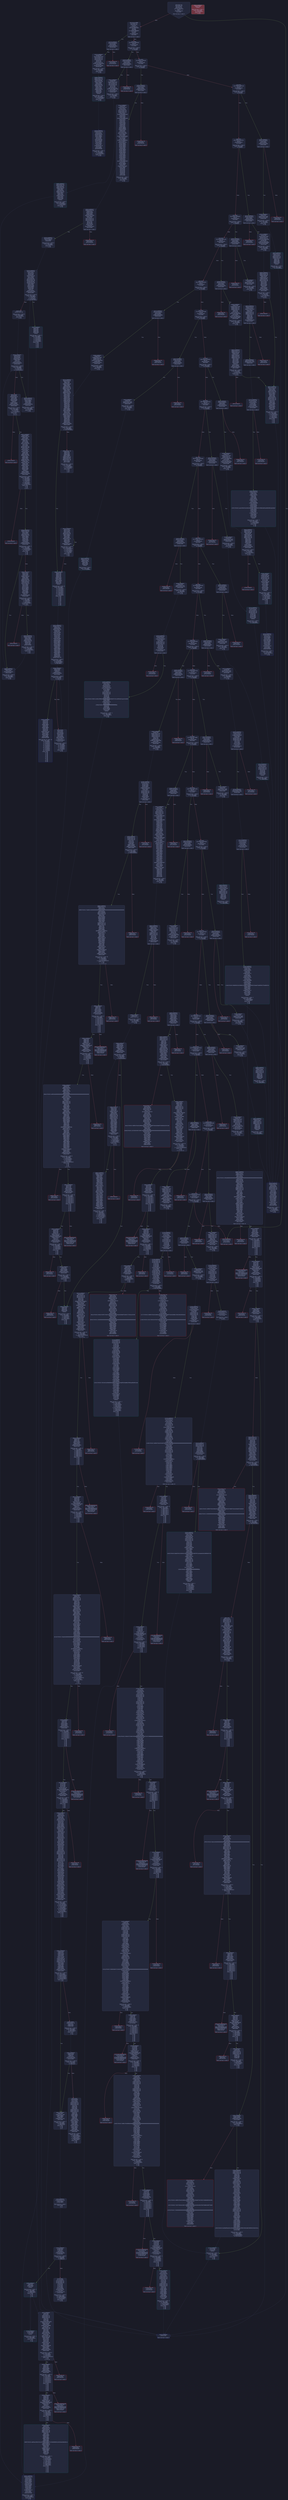 digraph G {
    node [shape=box, style="filled, rounded", color="#565f89", fontcolor="#c0caf5", fontname="Helvetica", fillcolor="#24283b"];
    edge [color="#414868", fontcolor="#c0caf5", fontname="Helvetica"];
    bgcolor="#1a1b26";
    0 [ label = "[00] PUSH1 80
[02] PUSH1 40
[04] MSTORE
[05] PUSH1 04
[07] CALLDATASIZE
[08] LT
[09] PUSH2 0124
[0c] JUMPI

Stack size req: 0, sizeΔ: 0
" shape = invhouse]
    1 [ label = "[0d] PUSH4 ffffffff
[12] PUSH1 e0
[14] PUSH1 02
[16] EXP
[17] PUSH1 00
[19] CALLDATALOAD
[1a] DIV
[1b] AND
[1c] PUSH4 038defd7
[21] DUP2
[22] EQ
[23] PUSH2 0129
[26] JUMPI

Stack size req: 0, sizeΔ: 1
"]
    2 [ label = "[27] DUP1
[28] PUSH4 0db065f4
[2d] EQ
[2e] PUSH2 0160
[31] JUMPI

Stack size req: 1, sizeΔ: 0
Entry->Op usage:
	0->45:EQ:1
"]
    3 [ label = "[32] DUP1
[33] PUSH4 1e79933f
[38] EQ
[39] PUSH2 0195
[3c] JUMPI

Stack size req: 1, sizeΔ: 0
Entry->Op usage:
	0->56:EQ:1
"]
    4 [ label = "[3d] DUP1
[3e] PUSH4 2a858126
[43] EQ
[44] PUSH2 01f4
[47] JUMPI

Stack size req: 1, sizeΔ: 0
Entry->Op usage:
	0->67:EQ:1
"]
    5 [ label = "[48] DUP1
[49] PUSH4 2cdc054c
[4e] EQ
[4f] PUSH2 0225
[52] JUMPI

Stack size req: 1, sizeΔ: 0
Entry->Op usage:
	0->78:EQ:1
"]
    6 [ label = "[53] DUP1
[54] PUSH4 3f4ba83a
[59] EQ
[5a] PUSH2 0243
[5d] JUMPI

Stack size req: 1, sizeΔ: 0
Entry->Op usage:
	0->89:EQ:1
"]
    7 [ label = "[5e] DUP1
[5f] PUSH4 4b951cbe
[64] EQ
[65] PUSH2 0258
[68] JUMPI

Stack size req: 1, sizeΔ: 0
Entry->Op usage:
	0->100:EQ:1
"]
    8 [ label = "[69] DUP1
[6a] PUSH4 56196dc9
[6f] EQ
[70] PUSH2 027c
[73] JUMPI

Stack size req: 1, sizeΔ: 0
Entry->Op usage:
	0->111:EQ:1
"]
    9 [ label = "[74] DUP1
[75] PUSH4 5c975abb
[7a] EQ
[7b] PUSH2 02e7
[7e] JUMPI

Stack size req: 1, sizeΔ: 0
Entry->Op usage:
	0->122:EQ:1
"]
    10 [ label = "[7f] DUP1
[80] PUSH4 5e14fb35
[85] EQ
[86] PUSH2 02fc
[89] JUMPI

Stack size req: 1, sizeΔ: 0
Entry->Op usage:
	0->133:EQ:1
"]
    11 [ label = "[8a] DUP1
[8b] PUSH4 6faa22a5
[90] EQ
[91] PUSH2 032c
[94] JUMPI

Stack size req: 1, sizeΔ: 0
Entry->Op usage:
	0->144:EQ:1
"]
    12 [ label = "[95] DUP1
[96] PUSH4 715018a6
[9b] EQ
[9c] PUSH2 0341
[9f] JUMPI

Stack size req: 1, sizeΔ: 0
Entry->Op usage:
	0->155:EQ:1
"]
    13 [ label = "[a0] DUP1
[a1] PUSH4 77282b70
[a6] EQ
[a7] PUSH2 0356
[aa] JUMPI

Stack size req: 1, sizeΔ: 0
Entry->Op usage:
	0->166:EQ:1
"]
    14 [ label = "[ab] DUP1
[ac] PUSH4 8456cb59
[b1] EQ
[b2] PUSH2 036b
[b5] JUMPI

Stack size req: 1, sizeΔ: 0
Entry->Op usage:
	0->177:EQ:1
"]
    15 [ label = "[b6] DUP1
[b7] PUSH4 8905fd4f
[bc] EQ
[bd] PUSH2 0380
[c0] JUMPI

Stack size req: 1, sizeΔ: 0
Entry->Op usage:
	0->188:EQ:1
"]
    16 [ label = "[c1] DUP1
[c2] PUSH4 8da5cb5b
[c7] EQ
[c8] PUSH2 03a1
[cb] JUMPI

Stack size req: 1, sizeΔ: 0
Entry->Op usage:
	0->199:EQ:1
"]
    17 [ label = "[cc] DUP1
[cd] PUSH4 9b77d69f
[d2] EQ
[d3] PUSH2 03b6
[d6] JUMPI

Stack size req: 1, sizeΔ: 0
Entry->Op usage:
	0->210:EQ:1
"]
    18 [ label = "[d7] DUP1
[d8] PUSH4 ad64ae4b
[dd] EQ
[de] PUSH2 0413
[e1] JUMPI

Stack size req: 1, sizeΔ: 0
Entry->Op usage:
	0->221:EQ:1
"]
    19 [ label = "[e2] DUP1
[e3] PUSH4 b95459e4
[e8] EQ
[e9] PUSH2 0434
[ec] JUMPI

Stack size req: 1, sizeΔ: 0
Entry->Op usage:
	0->232:EQ:1
"]
    20 [ label = "[ed] DUP1
[ee] PUSH4 ce4dbdff
[f3] EQ
[f4] PUSH2 0449
[f7] JUMPI

Stack size req: 1, sizeΔ: 0
Entry->Op usage:
	0->243:EQ:1
"]
    21 [ label = "[f8] DUP1
[f9] PUSH4 dc659907
[fe] EQ
[ff] PUSH2 045e
[0102] JUMPI

Stack size req: 1, sizeΔ: 0
Entry->Op usage:
	0->254:EQ:1
"]
    22 [ label = "[0103] DUP1
[0104] PUSH4 eac5ab43
[0109] EQ
[010a] PUSH2 047f
[010d] JUMPI

Stack size req: 1, sizeΔ: 0
Entry->Op usage:
	0->265:EQ:1
"]
    23 [ label = "[010e] DUP1
[010f] PUSH4 f2fde38b
[0114] EQ
[0115] PUSH2 04a5
[0118] JUMPI

Stack size req: 1, sizeΔ: 0
Entry->Op usage:
	0->276:EQ:1
"]
    24 [ label = "[0119] DUP1
[011a] PUSH4 f433262f
[011f] EQ
[0120] PUSH2 04c6
[0123] JUMPI

Stack size req: 1, sizeΔ: 0
Entry->Op usage:
	0->287:EQ:1
"]
    25 [ label = "[0124] JUMPDEST
[0125] PUSH1 00
[0127] DUP1
[0128] REVERT

Stack size req: 0, sizeΔ: 0
" color = "red"]
    26 [ label = "[0129] JUMPDEST
[012a] CALLVALUE
[012b] DUP1
[012c] ISZERO
[012d] PUSH2 0135
[0130] JUMPI

Stack size req: 0, sizeΔ: 1
"]
    27 [ label = "[0131] PUSH1 00
[0133] DUP1
[0134] REVERT

Stack size req: 0, sizeΔ: 0
" color = "red"]
    28 [ label = "[0135] JUMPDEST
[0136] POP
[0137] PUSH2 014a
[013a] PUSH1 01
[013c] PUSH1 a0
[013e] PUSH1 02
[0140] EXP
[0141] SUB
[0142] PUSH1 04
[0144] CALLDATALOAD
[0145] AND
[0146] PUSH2 04db
[0149] JUMP

Stack size req: 1, sizeΔ: 1
Entry->Op usage:
	0->310:POP:0
Entry->Exit:
	0->😵
"]
    29 [ label = "[014a] JUMPDEST
[014b] PUSH1 40
[014d] DUP1
[014e] MLOAD
[014f] PUSH1 ff
[0151] SWAP1
[0152] SWAP3
[0153] AND
[0154] DUP3
[0155] MSTORE
[0156] MLOAD
[0157] SWAP1
[0158] DUP2
[0159] SWAP1
[015a] SUB
[015b] PUSH1 20
[015d] ADD
[015e] SWAP1
[015f] RETURN

Stack size req: 1, sizeΔ: -1
Entry->Op usage:
	0->339:AND:0
	0->341:MSTORE:1
Entry->Exit:
	0->😵
" color = "darkblue"]
    30 [ label = "[0160] JUMPDEST
[0161] CALLVALUE
[0162] DUP1
[0163] ISZERO
[0164] PUSH2 016c
[0167] JUMPI

Stack size req: 0, sizeΔ: 1
"]
    31 [ label = "[0168] PUSH1 00
[016a] DUP1
[016b] REVERT

Stack size req: 0, sizeΔ: 0
" color = "red"]
    32 [ label = "[016c] JUMPDEST
[016d] POP
[016e] PUSH2 0181
[0171] PUSH1 01
[0173] PUSH1 a0
[0175] PUSH1 02
[0177] EXP
[0178] SUB
[0179] PUSH1 04
[017b] CALLDATALOAD
[017c] AND
[017d] PUSH2 04f0
[0180] JUMP

Stack size req: 1, sizeΔ: 1
Entry->Op usage:
	0->365:POP:0
Entry->Exit:
	0->😵
"]
    33 [ label = "[0181] JUMPDEST
[0182] PUSH1 40
[0184] DUP1
[0185] MLOAD
[0186] SWAP2
[0187] ISZERO
[0188] ISZERO
[0189] DUP3
[018a] MSTORE
[018b] MLOAD
[018c] SWAP1
[018d] DUP2
[018e] SWAP1
[018f] SUB
[0190] PUSH1 20
[0192] ADD
[0193] SWAP1
[0194] RETURN

Stack size req: 1, sizeΔ: -1
Entry->Op usage:
	0->391:ISZERO:0
Entry->Exit:
	0->😵
" color = "darkblue"]
    34 [ label = "[0195] JUMPDEST
[0196] CALLVALUE
[0197] DUP1
[0198] ISZERO
[0199] PUSH2 01a1
[019c] JUMPI

Stack size req: 0, sizeΔ: 1
"]
    35 [ label = "[019d] PUSH1 00
[019f] DUP1
[01a0] REVERT

Stack size req: 0, sizeΔ: 0
" color = "red"]
    36 [ label = "[01a1] JUMPDEST
[01a2] POP
[01a3] PUSH1 40
[01a5] DUP1
[01a6] MLOAD
[01a7] PUSH1 20
[01a9] PUSH1 04
[01ab] PUSH1 24
[01ad] DUP1
[01ae] CALLDATALOAD
[01af] DUP3
[01b0] DUP2
[01b1] ADD
[01b2] CALLDATALOAD
[01b3] DUP5
[01b4] DUP2
[01b5] MUL
[01b6] DUP1
[01b7] DUP8
[01b8] ADD
[01b9] DUP7
[01ba] ADD
[01bb] SWAP1
[01bc] SWAP8
[01bd] MSTORE
[01be] DUP1
[01bf] DUP7
[01c0] MSTORE
[01c1] PUSH2 01f2
[01c4] SWAP7
[01c5] DUP5
[01c6] CALLDATALOAD
[01c7] PUSH1 ff
[01c9] AND
[01ca] SWAP7
[01cb] CALLDATASIZE
[01cc] SWAP7
[01cd] PUSH1 44
[01cf] SWAP6
[01d0] SWAP2
[01d1] SWAP5
[01d2] SWAP1
[01d3] SWAP2
[01d4] ADD
[01d5] SWAP3
[01d6] SWAP2
[01d7] DUP3
[01d8] SWAP2
[01d9] DUP6
[01da] ADD
[01db] SWAP1
[01dc] DUP5
[01dd] SWAP1
[01de] DUP1
[01df] DUP3
[01e0] DUP5
[01e1] CALLDATACOPY
[01e2] POP
[01e3] SWAP5
[01e4] SWAP8
[01e5] POP
[01e6] PUSH2 0505
[01e9] SWAP7
[01ea] POP
[01eb] POP
[01ec] POP
[01ed] POP
[01ee] POP
[01ef] POP
[01f0] POP
[01f1] JUMP

Stack size req: 1, sizeΔ: 2
Entry->Op usage:
	0->418:POP:0
Entry->Exit:
	0->😵
"]
    37 [ label = "[01f2] JUMPDEST
[01f3] STOP

Stack size req: 0, sizeΔ: 0
" color = "darkblue"]
    38 [ label = "[01f4] JUMPDEST
[01f5] CALLVALUE
[01f6] DUP1
[01f7] ISZERO
[01f8] PUSH2 0200
[01fb] JUMPI

Stack size req: 0, sizeΔ: 1
"]
    39 [ label = "[01fc] PUSH1 00
[01fe] DUP1
[01ff] REVERT

Stack size req: 0, sizeΔ: 0
" color = "red"]
    40 [ label = "[0200] JUMPDEST
[0201] POP
[0202] PUSH2 0209
[0205] PUSH2 05f7
[0208] JUMP

Stack size req: 1, sizeΔ: 0
Entry->Op usage:
	0->513:POP:0
Entry->Exit:
	0->😵
"]
    41 [ label = "[0209] JUMPDEST
[020a] PUSH1 40
[020c] DUP1
[020d] MLOAD
[020e] PUSH1 01
[0210] PUSH1 a0
[0212] PUSH1 02
[0214] EXP
[0215] SUB
[0216] SWAP1
[0217] SWAP3
[0218] AND
[0219] DUP3
[021a] MSTORE
[021b] MLOAD
[021c] SWAP1
[021d] DUP2
[021e] SWAP1
[021f] SUB
[0220] PUSH1 20
[0222] ADD
[0223] SWAP1
[0224] RETURN

Stack size req: 1, sizeΔ: -1
Entry->Op usage:
	0->536:AND:0
	0->538:MSTORE:1
Entry->Exit:
	0->😵
" color = "darkblue"]
    42 [ label = "[0225] JUMPDEST
[0226] CALLVALUE
[0227] DUP1
[0228] ISZERO
[0229] PUSH2 0231
[022c] JUMPI

Stack size req: 0, sizeΔ: 1
"]
    43 [ label = "[022d] PUSH1 00
[022f] DUP1
[0230] REVERT

Stack size req: 0, sizeΔ: 0
" color = "red"]
    44 [ label = "[0231] JUMPDEST
[0232] POP
[0233] PUSH2 0209
[0236] PUSH1 ff
[0238] PUSH1 04
[023a] CALLDATALOAD
[023b] AND
[023c] PUSH1 24
[023e] CALLDATALOAD
[023f] PUSH2 0606
[0242] JUMP

Stack size req: 1, sizeΔ: 2
Entry->Op usage:
	0->562:POP:0
Entry->Exit:
	0->😵
"]
    45 [ label = "[0243] JUMPDEST
[0244] CALLVALUE
[0245] DUP1
[0246] ISZERO
[0247] PUSH2 024f
[024a] JUMPI

Stack size req: 0, sizeΔ: 1
"]
    46 [ label = "[024b] PUSH1 00
[024d] DUP1
[024e] REVERT

Stack size req: 0, sizeΔ: 0
" color = "red"]
    47 [ label = "[024f] JUMPDEST
[0250] POP
[0251] PUSH2 01f2
[0254] PUSH2 063d
[0257] JUMP

Stack size req: 1, sizeΔ: 0
Entry->Op usage:
	0->592:POP:0
Entry->Exit:
	0->😵
"]
    48 [ label = "[0258] JUMPDEST
[0259] CALLVALUE
[025a] DUP1
[025b] ISZERO
[025c] PUSH2 0264
[025f] JUMPI

Stack size req: 0, sizeΔ: 1
"]
    49 [ label = "[0260] PUSH1 00
[0262] DUP1
[0263] REVERT

Stack size req: 0, sizeΔ: 0
" color = "red"]
    50 [ label = "[0264] JUMPDEST
[0265] POP
[0266] PUSH2 0209
[0269] PUSH1 01
[026b] PUSH1 a0
[026d] PUSH1 02
[026f] EXP
[0270] SUB
[0271] PUSH1 04
[0273] CALLDATALOAD
[0274] AND
[0275] PUSH1 24
[0277] CALLDATALOAD
[0278] PUSH2 0663
[027b] JUMP

Stack size req: 1, sizeΔ: 2
Entry->Op usage:
	0->613:POP:0
Entry->Exit:
	0->😵
"]
    51 [ label = "[027c] JUMPDEST
[027d] CALLVALUE
[027e] DUP1
[027f] ISZERO
[0280] PUSH2 0288
[0283] JUMPI

Stack size req: 0, sizeΔ: 1
"]
    52 [ label = "[0284] PUSH1 00
[0286] DUP1
[0287] REVERT

Stack size req: 0, sizeΔ: 0
" color = "red"]
    53 [ label = "[0288] JUMPDEST
[0289] POP
[028a] PUSH2 0297
[028d] PUSH1 ff
[028f] PUSH1 04
[0291] CALLDATALOAD
[0292] AND
[0293] PUSH2 067e
[0296] JUMP

Stack size req: 1, sizeΔ: 1
Entry->Op usage:
	0->649:POP:0
Entry->Exit:
	0->😵
"]
    54 [ label = "[0297] JUMPDEST
[0298] PUSH1 40
[029a] DUP1
[029b] MLOAD
[029c] PUSH1 20
[029e] DUP1
[029f] DUP3
[02a0] MSTORE
[02a1] DUP4
[02a2] MLOAD
[02a3] DUP2
[02a4] DUP4
[02a5] ADD
[02a6] MSTORE
[02a7] DUP4
[02a8] MLOAD
[02a9] SWAP2
[02aa] SWAP3
[02ab] DUP4
[02ac] SWAP3
[02ad] SWAP1
[02ae] DUP4
[02af] ADD
[02b0] SWAP2
[02b1] DUP6
[02b2] DUP2
[02b3] ADD
[02b4] SWAP2
[02b5] MUL
[02b6] DUP1
[02b7] DUP4
[02b8] DUP4
[02b9] PUSH1 00

Stack size req: 1, sizeΔ: 9
Entry->Op usage:
	0->674:MLOAD:0
	0->680:MLOAD:0
	0->691:ADD:1
"]
    55 [ label = "[02bb] JUMPDEST
[02bc] DUP4
[02bd] DUP2
[02be] LT
[02bf] ISZERO
[02c0] PUSH2 02d3
[02c3] JUMPI

Stack size req: 4, sizeΔ: 0
Entry->Op usage:
	0->702:LT:0
	3->702:LT:1
"]
    56 [ label = "[02c4] DUP2
[02c5] DUP2
[02c6] ADD
[02c7] MLOAD
[02c8] DUP4
[02c9] DUP3
[02ca] ADD
[02cb] MSTORE
[02cc] PUSH1 20
[02ce] ADD
[02cf] PUSH2 02bb
[02d2] JUMP

Stack size req: 3, sizeΔ: 0
Entry->Op usage:
	0->710:ADD:0
	0->714:ADD:0
	0->718:ADD:1
	1->710:ADD:1
	2->714:ADD:1
Entry->Exit:
	0->😵
"]
    57 [ label = "[02d3] JUMPDEST
[02d4] POP
[02d5] POP
[02d6] POP
[02d7] POP
[02d8] SWAP1
[02d9] POP
[02da] ADD
[02db] SWAP3
[02dc] POP
[02dd] POP
[02de] POP
[02df] PUSH1 40
[02e1] MLOAD
[02e2] DUP1
[02e3] SWAP2
[02e4] SUB
[02e5] SWAP1
[02e6] RETURN

Stack size req: 10, sizeΔ: -10
Entry->Op usage:
	0->724:POP:0
	1->725:POP:0
	2->726:POP:0
	3->727:POP:0
	4->730:ADD:0
	5->729:POP:0
	6->730:ADD:1
	7->733:POP:0
	8->734:POP:0
	9->732:POP:0
Entry->Exit:
	0->😵
	1->😵
	2->😵
	3->😵
	4->😵
	5->😵
	6->😵
	7->😵
	8->😵
	9->😵
" color = "darkblue"]
    58 [ label = "[02e7] JUMPDEST
[02e8] CALLVALUE
[02e9] DUP1
[02ea] ISZERO
[02eb] PUSH2 02f3
[02ee] JUMPI

Stack size req: 0, sizeΔ: 1
"]
    59 [ label = "[02ef] PUSH1 00
[02f1] DUP1
[02f2] REVERT

Stack size req: 0, sizeΔ: 0
" color = "red"]
    60 [ label = "[02f3] JUMPDEST
[02f4] POP
[02f5] PUSH2 0181
[02f8] PUSH2 06e5
[02fb] JUMP

Stack size req: 1, sizeΔ: 0
Entry->Op usage:
	0->756:POP:0
Entry->Exit:
	0->😵
"]
    61 [ label = "[02fc] JUMPDEST
[02fd] CALLVALUE
[02fe] DUP1
[02ff] ISZERO
[0300] PUSH2 0308
[0303] JUMPI

Stack size req: 0, sizeΔ: 1
"]
    62 [ label = "[0304] PUSH1 00
[0306] DUP1
[0307] REVERT

Stack size req: 0, sizeΔ: 0
" color = "red"]
    63 [ label = "[0308] JUMPDEST
[0309] POP
[030a] PUSH2 031a
[030d] PUSH1 ff
[030f] PUSH1 04
[0311] CALLDATALOAD
[0312] AND
[0313] PUSH1 24
[0315] CALLDATALOAD
[0316] PUSH2 06ee
[0319] JUMP

Stack size req: 1, sizeΔ: 2
Entry->Op usage:
	0->777:POP:0
Entry->Exit:
	0->😵
"]
    64 [ label = "[031a] JUMPDEST
[031b] PUSH1 40
[031d] DUP1
[031e] MLOAD
[031f] SWAP2
[0320] DUP3
[0321] MSTORE
[0322] MLOAD
[0323] SWAP1
[0324] DUP2
[0325] SWAP1
[0326] SUB
[0327] PUSH1 20
[0329] ADD
[032a] SWAP1
[032b] RETURN

Stack size req: 1, sizeΔ: -1
Entry->Op usage:
	0->801:MSTORE:1
Entry->Exit:
	0->😵
" color = "darkblue"]
    65 [ label = "[032c] JUMPDEST
[032d] CALLVALUE
[032e] DUP1
[032f] ISZERO
[0330] PUSH2 0338
[0333] JUMPI

Stack size req: 0, sizeΔ: 1
"]
    66 [ label = "[0334] PUSH1 00
[0336] DUP1
[0337] REVERT

Stack size req: 0, sizeΔ: 0
" color = "red"]
    67 [ label = "[0338] JUMPDEST
[0339] POP
[033a] PUSH2 0209
[033d] PUSH2 071e
[0340] JUMP

Stack size req: 1, sizeΔ: 0
Entry->Op usage:
	0->825:POP:0
Entry->Exit:
	0->😵
"]
    68 [ label = "[0341] JUMPDEST
[0342] CALLVALUE
[0343] DUP1
[0344] ISZERO
[0345] PUSH2 034d
[0348] JUMPI

Stack size req: 0, sizeΔ: 1
"]
    69 [ label = "[0349] PUSH1 00
[034b] DUP1
[034c] REVERT

Stack size req: 0, sizeΔ: 0
" color = "red"]
    70 [ label = "[034d] JUMPDEST
[034e] POP
[034f] PUSH2 01f2
[0352] PUSH2 072d
[0355] JUMP

Stack size req: 1, sizeΔ: 0
Entry->Op usage:
	0->846:POP:0
Entry->Exit:
	0->😵
"]
    71 [ label = "[0356] JUMPDEST
[0357] CALLVALUE
[0358] DUP1
[0359] ISZERO
[035a] PUSH2 0362
[035d] JUMPI

Stack size req: 0, sizeΔ: 1
"]
    72 [ label = "[035e] PUSH1 00
[0360] DUP1
[0361] REVERT

Stack size req: 0, sizeΔ: 0
" color = "red"]
    73 [ label = "[0362] JUMPDEST
[0363] POP
[0364] PUSH2 0209
[0367] PUSH2 07a3
[036a] JUMP

Stack size req: 1, sizeΔ: 0
Entry->Op usage:
	0->867:POP:0
Entry->Exit:
	0->😵
"]
    74 [ label = "[036b] JUMPDEST
[036c] CALLVALUE
[036d] DUP1
[036e] ISZERO
[036f] PUSH2 0377
[0372] JUMPI

Stack size req: 0, sizeΔ: 1
"]
    75 [ label = "[0373] PUSH1 00
[0375] DUP1
[0376] REVERT

Stack size req: 0, sizeΔ: 0
" color = "red"]
    76 [ label = "[0377] JUMPDEST
[0378] POP
[0379] PUSH2 01f2
[037c] PUSH2 07b2
[037f] JUMP

Stack size req: 1, sizeΔ: 0
Entry->Op usage:
	0->888:POP:0
Entry->Exit:
	0->😵
"]
    77 [ label = "[0380] JUMPDEST
[0381] CALLVALUE
[0382] DUP1
[0383] ISZERO
[0384] PUSH2 038c
[0387] JUMPI

Stack size req: 0, sizeΔ: 1
"]
    78 [ label = "[0388] PUSH1 00
[038a] DUP1
[038b] REVERT

Stack size req: 0, sizeΔ: 0
" color = "red"]
    79 [ label = "[038c] JUMPDEST
[038d] POP
[038e] PUSH2 01f2
[0391] PUSH1 01
[0393] PUSH1 a0
[0395] PUSH1 02
[0397] EXP
[0398] SUB
[0399] PUSH1 04
[039b] CALLDATALOAD
[039c] AND
[039d] PUSH2 07d6
[03a0] JUMP

Stack size req: 1, sizeΔ: 1
Entry->Op usage:
	0->909:POP:0
Entry->Exit:
	0->😵
"]
    80 [ label = "[03a1] JUMPDEST
[03a2] CALLVALUE
[03a3] DUP1
[03a4] ISZERO
[03a5] PUSH2 03ad
[03a8] JUMPI

Stack size req: 0, sizeΔ: 1
"]
    81 [ label = "[03a9] PUSH1 00
[03ab] DUP1
[03ac] REVERT

Stack size req: 0, sizeΔ: 0
" color = "red"]
    82 [ label = "[03ad] JUMPDEST
[03ae] POP
[03af] PUSH2 0209
[03b2] PUSH2 094f
[03b5] JUMP

Stack size req: 1, sizeΔ: 0
Entry->Op usage:
	0->942:POP:0
Entry->Exit:
	0->😵
"]
    83 [ label = "[03b6] JUMPDEST
[03b7] CALLVALUE
[03b8] DUP1
[03b9] ISZERO
[03ba] PUSH2 03c2
[03bd] JUMPI

Stack size req: 0, sizeΔ: 1
"]
    84 [ label = "[03be] PUSH1 00
[03c0] DUP1
[03c1] REVERT

Stack size req: 0, sizeΔ: 0
" color = "red"]
    85 [ label = "[03c2] JUMPDEST
[03c3] POP
[03c4] PUSH1 40
[03c6] DUP1
[03c7] MLOAD
[03c8] PUSH1 20
[03ca] PUSH1 04
[03cc] PUSH1 24
[03ce] DUP1
[03cf] CALLDATALOAD
[03d0] DUP3
[03d1] DUP2
[03d2] ADD
[03d3] CALLDATALOAD
[03d4] DUP5
[03d5] DUP2
[03d6] MUL
[03d7] DUP1
[03d8] DUP8
[03d9] ADD
[03da] DUP7
[03db] ADD
[03dc] SWAP1
[03dd] SWAP8
[03de] MSTORE
[03df] DUP1
[03e0] DUP7
[03e1] MSTORE
[03e2] PUSH2 01f2
[03e5] SWAP7
[03e6] DUP5
[03e7] CALLDATALOAD
[03e8] PUSH1 ff
[03ea] AND
[03eb] SWAP7
[03ec] CALLDATASIZE
[03ed] SWAP7
[03ee] PUSH1 44
[03f0] SWAP6
[03f1] SWAP2
[03f2] SWAP5
[03f3] SWAP1
[03f4] SWAP2
[03f5] ADD
[03f6] SWAP3
[03f7] SWAP2
[03f8] DUP3
[03f9] SWAP2
[03fa] DUP6
[03fb] ADD
[03fc] SWAP1
[03fd] DUP5
[03fe] SWAP1
[03ff] DUP1
[0400] DUP3
[0401] DUP5
[0402] CALLDATACOPY
[0403] POP
[0404] SWAP5
[0405] SWAP8
[0406] POP
[0407] PUSH2 0963
[040a] SWAP7
[040b] POP
[040c] POP
[040d] POP
[040e] POP
[040f] POP
[0410] POP
[0411] POP
[0412] JUMP

Stack size req: 1, sizeΔ: 2
Entry->Op usage:
	0->963:POP:0
Entry->Exit:
	0->😵
"]
    86 [ label = "[0413] JUMPDEST
[0414] CALLVALUE
[0415] DUP1
[0416] ISZERO
[0417] PUSH2 041f
[041a] JUMPI

Stack size req: 0, sizeΔ: 1
"]
    87 [ label = "[041b] PUSH1 00
[041d] DUP1
[041e] REVERT

Stack size req: 0, sizeΔ: 0
" color = "red"]
    88 [ label = "[041f] JUMPDEST
[0420] POP
[0421] PUSH2 0181
[0424] PUSH1 01
[0426] PUSH1 a0
[0428] PUSH1 02
[042a] EXP
[042b] SUB
[042c] PUSH1 04
[042e] CALLDATALOAD
[042f] AND
[0430] PUSH2 09df
[0433] JUMP

Stack size req: 1, sizeΔ: 1
Entry->Op usage:
	0->1056:POP:0
Entry->Exit:
	0->😵
"]
    89 [ label = "[0434] JUMPDEST
[0435] CALLVALUE
[0436] DUP1
[0437] ISZERO
[0438] PUSH2 0440
[043b] JUMPI

Stack size req: 0, sizeΔ: 1
"]
    90 [ label = "[043c] PUSH1 00
[043e] DUP1
[043f] REVERT

Stack size req: 0, sizeΔ: 0
" color = "red"]
    91 [ label = "[0440] JUMPDEST
[0441] POP
[0442] PUSH2 0209
[0445] PUSH2 0d9d
[0448] JUMP

Stack size req: 1, sizeΔ: 0
Entry->Op usage:
	0->1089:POP:0
Entry->Exit:
	0->😵
"]
    92 [ label = "[0449] JUMPDEST
[044a] CALLVALUE
[044b] DUP1
[044c] ISZERO
[044d] PUSH2 0455
[0450] JUMPI

Stack size req: 0, sizeΔ: 1
"]
    93 [ label = "[0451] PUSH1 00
[0453] DUP1
[0454] REVERT

Stack size req: 0, sizeΔ: 0
" color = "red"]
    94 [ label = "[0455] JUMPDEST
[0456] POP
[0457] PUSH2 0209
[045a] PUSH2 0dac
[045d] JUMP

Stack size req: 1, sizeΔ: 0
Entry->Op usage:
	0->1110:POP:0
Entry->Exit:
	0->😵
"]
    95 [ label = "[045e] JUMPDEST
[045f] CALLVALUE
[0460] DUP1
[0461] ISZERO
[0462] PUSH2 046a
[0465] JUMPI

Stack size req: 0, sizeΔ: 1
"]
    96 [ label = "[0466] PUSH1 00
[0468] DUP1
[0469] REVERT

Stack size req: 0, sizeΔ: 0
" color = "red"]
    97 [ label = "[046a] JUMPDEST
[046b] POP
[046c] PUSH2 01f2
[046f] PUSH1 01
[0471] PUSH1 a0
[0473] PUSH1 02
[0475] EXP
[0476] SUB
[0477] PUSH1 04
[0479] CALLDATALOAD
[047a] AND
[047b] PUSH2 0dbb
[047e] JUMP

Stack size req: 1, sizeΔ: 1
Entry->Op usage:
	0->1131:POP:0
Entry->Exit:
	0->😵
"]
    98 [ label = "[047f] JUMPDEST
[0480] CALLVALUE
[0481] DUP1
[0482] ISZERO
[0483] PUSH2 048b
[0486] JUMPI

Stack size req: 0, sizeΔ: 1
"]
    99 [ label = "[0487] PUSH1 00
[0489] DUP1
[048a] REVERT

Stack size req: 0, sizeΔ: 0
" color = "red"]
    100 [ label = "[048b] JUMPDEST
[048c] POP
[048d] PUSH2 0181
[0490] PUSH1 01
[0492] PUSH1 a0
[0494] PUSH1 02
[0496] EXP
[0497] SUB
[0498] PUSH1 04
[049a] CALLDATALOAD
[049b] AND
[049c] PUSH1 24
[049e] CALLDATALOAD
[049f] ISZERO
[04a0] ISZERO
[04a1] PUSH2 1119
[04a4] JUMP

Stack size req: 1, sizeΔ: 2
Entry->Op usage:
	0->1164:POP:0
Entry->Exit:
	0->😵
"]
    101 [ label = "[04a5] JUMPDEST
[04a6] CALLVALUE
[04a7] DUP1
[04a8] ISZERO
[04a9] PUSH2 04b1
[04ac] JUMPI

Stack size req: 0, sizeΔ: 1
"]
    102 [ label = "[04ad] PUSH1 00
[04af] DUP1
[04b0] REVERT

Stack size req: 0, sizeΔ: 0
" color = "red"]
    103 [ label = "[04b1] JUMPDEST
[04b2] POP
[04b3] PUSH2 01f2
[04b6] PUSH1 01
[04b8] PUSH1 a0
[04ba] PUSH1 02
[04bc] EXP
[04bd] SUB
[04be] PUSH1 04
[04c0] CALLDATALOAD
[04c1] AND
[04c2] PUSH2 1233
[04c5] JUMP

Stack size req: 1, sizeΔ: 1
Entry->Op usage:
	0->1202:POP:0
Entry->Exit:
	0->😵
"]
    104 [ label = "[04c6] JUMPDEST
[04c7] CALLVALUE
[04c8] DUP1
[04c9] ISZERO
[04ca] PUSH2 04d2
[04cd] JUMPI

Stack size req: 0, sizeΔ: 1
"]
    105 [ label = "[04ce] PUSH1 00
[04d0] DUP1
[04d1] REVERT

Stack size req: 0, sizeΔ: 0
" color = "red"]
    106 [ label = "[04d2] JUMPDEST
[04d3] POP
[04d4] PUSH2 01f2
[04d7] PUSH2 1258
[04da] JUMP

Stack size req: 1, sizeΔ: 0
Entry->Op usage:
	0->1235:POP:0
Entry->Exit:
	0->😵
"]
    107 [ label = "[04db] JUMPDEST
[04dc] PUSH1 06
[04de] PUSH1 20
[04e0] MSTORE
[04e1] PUSH1 00
[04e3] SWAP1
[04e4] DUP2
[04e5] MSTORE
[04e6] PUSH1 40
[04e8] SWAP1
[04e9] SHA3
[04ea] SLOAD
[04eb] PUSH1 ff
[04ed] AND
[04ee] DUP2
[04ef] JUMP
Indirect!

Stack size req: 2, sizeΔ: 0
Entry->Op usage:
	0->1253:MSTORE:1
	1->1263:JUMP:0
Entry->Exit:
	0->😵
" color = "teal"]
    108 [ label = "[04f0] JUMPDEST
[04f1] PUSH1 09
[04f3] PUSH1 20
[04f5] MSTORE
[04f6] PUSH1 00
[04f8] SWAP1
[04f9] DUP2
[04fa] MSTORE
[04fb] PUSH1 40
[04fd] SWAP1
[04fe] SHA3
[04ff] SLOAD
[0500] PUSH1 ff
[0502] AND
[0503] DUP2
[0504] JUMP
Indirect!

Stack size req: 2, sizeΔ: 0
Entry->Op usage:
	0->1274:MSTORE:1
	1->1284:JUMP:0
Entry->Exit:
	0->😵
" color = "teal"]
    109 [ label = "[0505] JUMPDEST
[0506] PUSH1 00
[0508] DUP1
[0509] SLOAD
[050a] DUP2
[050b] SWAP1
[050c] PUSH2 0100
[050f] SWAP1
[0510] DIV
[0511] PUSH1 01
[0513] PUSH1 a0
[0515] PUSH1 02
[0517] EXP
[0518] SUB
[0519] AND
[051a] CALLER
[051b] EQ
[051c] PUSH2 0524
[051f] JUMPI

Stack size req: 0, sizeΔ: 2
"]
    110 [ label = "[0520] PUSH1 00
[0522] DUP1
[0523] REVERT

Stack size req: 0, sizeΔ: 0
" color = "red"]
    111 [ label = "[0524] JUMPDEST
[0525] PUSH1 00
[0527] SWAP2
[0528] POP

Stack size req: 2, sizeΔ: 0
Entry->Op usage:
	1->1320:POP:0
Entry->Exit:
	1->😵
"]
    112 [ label = "[0529] JUMPDEST
[052a] PUSH1 ff
[052c] DUP1
[052d] DUP6
[052e] AND
[052f] PUSH1 00
[0531] SWAP1
[0532] DUP2
[0533] MSTORE
[0534] PUSH1 0a
[0536] PUSH1 20
[0538] MSTORE
[0539] PUSH1 40
[053b] SWAP1
[053c] SHA3
[053d] SLOAD
[053e] SWAP1
[053f] DUP4
[0540] AND
[0541] LT
[0542] ISZERO
[0543] PUSH2 05f1
[0546] JUMPI

Stack size req: 4, sizeΔ: 0
Entry->Op usage:
	1->1344:AND:0
	1->1345:LT:0
	3->1326:AND:0
	3->1331:MSTORE:1
"]
    113 [ label = "[0547] POP
[0548] PUSH1 00

Stack size req: 1, sizeΔ: 0
Entry->Op usage:
	0->1351:POP:0
Entry->Exit:
	0->😵
"]
    114 [ label = "[054a] JUMPDEST
[054b] DUP3
[054c] MLOAD
[054d] DUP2
[054e] PUSH1 ff
[0550] AND
[0551] LT
[0552] ISZERO
[0553] PUSH2 05e6
[0556] JUMPI

Stack size req: 3, sizeΔ: 0
Entry->Op usage:
	0->1360:AND:1
	0->1361:LT:0
	2->1356:MLOAD:0
"]
    115 [ label = "[0557] DUP3
[0558] DUP2
[0559] PUSH1 ff
[055b] AND
[055c] DUP2
[055d] MLOAD
[055e] DUP2
[055f] LT
[0560] ISZERO
[0561] ISZERO
[0562] PUSH2 0567
[0565] JUMPI

Stack size req: 3, sizeΔ: 2
Entry->Op usage:
	0->1371:AND:1
	0->1375:LT:0
	2->1373:MLOAD:0
Entry->Exit:
	0->0, 2
	2->1, 4
"]
    116 [ label = "[0566] INVALID

Stack size req: 0, sizeΔ: 0
" color = "red"]
    117 [ label = "[0567] JUMPDEST
[0568] SWAP1
[0569] PUSH1 20
[056b] ADD
[056c] SWAP1
[056d] PUSH1 20
[056f] MUL
[0570] ADD
[0571] MLOAD
[0572] PUSH1 00
[0574] NOT
[0575] AND
[0576] PUSH1 0a
[0578] PUSH1 00
[057a] DUP7
[057b] PUSH1 ff
[057d] AND
[057e] PUSH1 ff
[0580] AND
[0581] DUP2
[0582] MSTORE
[0583] PUSH1 20
[0585] ADD
[0586] SWAP1
[0587] DUP2
[0588] MSTORE
[0589] PUSH1 20
[058b] ADD
[058c] PUSH1 00
[058e] SHA3
[058f] DUP4
[0590] PUSH1 ff
[0592] AND
[0593] DUP2
[0594] SLOAD
[0595] DUP2
[0596] LT
[0597] ISZERO
[0598] ISZERO
[0599] PUSH2 059e
[059c] JUMPI

Stack size req: 6, sizeΔ: 1
Entry->Op usage:
	0->1391:MUL:1
	1->1387:ADD:1
	3->1426:AND:1
	3->1430:LT:0
	5->1405:AND:1
	5->1408:AND:1
	5->1410:MSTORE:1
Entry->Exit:
	0->😵
	1->😵
	3->0, 4
"]
    118 [ label = "[059d] INVALID

Stack size req: 0, sizeΔ: 0
" color = "red"]
    119 [ label = "[059e] JUMPDEST
[059f] PUSH1 00
[05a1] SWAP2
[05a2] DUP3
[05a3] MSTORE
[05a4] PUSH1 20
[05a6] SWAP1
[05a7] SWAP2
[05a8] SHA3
[05a9] ADD
[05aa] SLOAD
[05ab] EQ
[05ac] ISZERO
[05ad] PUSH2 05de
[05b0] JUMPI

Stack size req: 3, sizeΔ: -3
Entry->Op usage:
	0->1449:ADD:1
	1->1443:MSTORE:1
	2->1451:EQ:1
Entry->Exit:
	0->😵
	1->😵
	2->😵
"]
    120 [ label = "[05b1] PUSH1 ff
[05b3] DUP1
[05b4] DUP6
[05b5] AND
[05b6] PUSH1 00
[05b8] SWAP1
[05b9] DUP2
[05ba] MSTORE
[05bb] PUSH1 0a
[05bd] PUSH1 20
[05bf] MSTORE
[05c0] PUSH1 40
[05c2] SWAP1
[05c3] SHA3
[05c4] DUP1
[05c5] SLOAD
[05c6] SWAP1
[05c7] SWAP2
[05c8] DUP5
[05c9] AND
[05ca] SWAP1
[05cb] DUP2
[05cc] LT
[05cd] PUSH2 05d2
[05d0] JUMPI

Stack size req: 4, sizeΔ: 2
Entry->Op usage:
	1->1481:AND:0
	1->1484:LT:0
	3->1461:AND:0
	3->1466:MSTORE:1
Entry->Exit:
	1->0, 3
"]
    121 [ label = "[05d1] INVALID

Stack size req: 0, sizeΔ: 0
" color = "red"]
    122 [ label = "[05d2] JUMPDEST
[05d3] PUSH1 00
[05d5] SWAP2
[05d6] DUP3
[05d7] MSTORE
[05d8] PUSH1 20
[05da] DUP3
[05db] SHA3
[05dc] ADD
[05dd] SSTORE

Stack size req: 2, sizeΔ: -2
Entry->Op usage:
	0->1500:ADD:1
	1->1495:MSTORE:1
Entry->Exit:
	0->😵
	1->😵
"]
    123 [ label = "[05de] JUMPDEST
[05df] PUSH1 01
[05e1] ADD
[05e2] PUSH2 054a
[05e5] JUMP

Stack size req: 1, sizeΔ: 0
Entry->Op usage:
	0->1505:ADD:1
Entry->Exit:
	0->😵
"]
    124 [ label = "[05e6] JUMPDEST
[05e7] PUSH1 01
[05e9] SWAP1
[05ea] SWAP2
[05eb] ADD
[05ec] SWAP1
[05ed] PUSH2 0529
[05f0] JUMP

Stack size req: 2, sizeΔ: 0
Entry->Op usage:
	1->1515:ADD:0
Entry->Exit:
	1->😵
"]
    125 [ label = "[05f1] JUMPDEST
[05f2] POP
[05f3] POP
[05f4] POP
[05f5] POP
[05f6] JUMP
Indirect!

Stack size req: 5, sizeΔ: -5
Entry->Op usage:
	0->1522:POP:0
	1->1523:POP:0
	2->1524:POP:0
	3->1525:POP:0
	4->1526:JUMP:0
Entry->Exit:
	0->😵
	1->😵
	2->😵
	3->😵
	4->😵
" color = "teal"]
    126 [ label = "[05f7] JUMPDEST
[05f8] PUSH1 04
[05fa] SLOAD
[05fb] PUSH1 01
[05fd] PUSH1 a0
[05ff] PUSH1 02
[0601] EXP
[0602] SUB
[0603] AND
[0604] DUP2
[0605] JUMP
Indirect!

Stack size req: 1, sizeΔ: 1
Entry->Op usage:
	0->1541:JUMP:0
" color = "teal"]
    127 [ label = "[0606] JUMPDEST
[0607] PUSH1 08
[0609] PUSH1 20
[060b] MSTORE
[060c] DUP2
[060d] PUSH1 00
[060f] MSTORE
[0610] PUSH1 40
[0612] PUSH1 00
[0614] SHA3
[0615] DUP2
[0616] DUP2
[0617] SLOAD
[0618] DUP2
[0619] LT
[061a] ISZERO
[061b] ISZERO
[061c] PUSH2 0621
[061f] JUMPI

Stack size req: 2, sizeΔ: 2
Entry->Op usage:
	0->1561:LT:0
	1->1551:MSTORE:1
Entry->Exit:
	0->0, 2
"]
    128 [ label = "[0620] INVALID

Stack size req: 0, sizeΔ: 0
" color = "red"]
    129 [ label = "[0621] JUMPDEST
[0622] PUSH1 00
[0624] SWAP2
[0625] DUP3
[0626] MSTORE
[0627] PUSH1 20
[0629] SWAP1
[062a] SWAP2
[062b] SHA3
[062c] ADD
[062d] SLOAD
[062e] PUSH1 01
[0630] PUSH1 a0
[0632] PUSH1 02
[0634] EXP
[0635] SUB
[0636] AND
[0637] SWAP2
[0638] POP
[0639] DUP3
[063a] SWAP1
[063b] POP
[063c] JUMP
Indirect!

Stack size req: 5, sizeΔ: -3
Entry->Op usage:
	0->1580:ADD:1
	1->1574:MSTORE:1
	2->1595:POP:0
	3->1592:POP:0
	4->1596:JUMP:0
Entry->Exit:
	0->😵
	1->😵
	2->😵
	3->😵
" color = "teal"]
    130 [ label = "[063d] JUMPDEST
[063e] PUSH1 00
[0640] SLOAD
[0641] PUSH2 0100
[0644] SWAP1
[0645] DIV
[0646] PUSH1 01
[0648] PUSH1 a0
[064a] PUSH1 02
[064c] EXP
[064d] SUB
[064e] AND
[064f] CALLER
[0650] EQ
[0651] PUSH2 0659
[0654] JUMPI

Stack size req: 0, sizeΔ: 0
"]
    131 [ label = "[0655] PUSH1 00
[0657] DUP1
[0658] REVERT

Stack size req: 0, sizeΔ: 0
" color = "red"]
    132 [ label = "[0659] JUMPDEST
[065a] PUSH2 0661
[065d] PUSH2 1572
[0660] JUMP

Stack size req: 0, sizeΔ: 1
"]
    133 [ label = "[0661] JUMPDEST
[0662] JUMP
Indirect!

Stack size req: 1, sizeΔ: -1
Entry->Op usage:
	0->1634:JUMP:0
Entry->Exit:
	0->😵
" color = "teal" fillcolor = "#703440"]
    134 [ label = "[0663] JUMPDEST
[0664] PUSH1 07
[0666] PUSH1 20
[0668] MSTORE
[0669] DUP2
[066a] PUSH1 00
[066c] MSTORE
[066d] PUSH1 40
[066f] PUSH1 00
[0671] SHA3
[0672] DUP2
[0673] DUP2
[0674] SLOAD
[0675] DUP2
[0676] LT
[0677] ISZERO
[0678] ISZERO
[0679] PUSH2 0621
[067c] JUMPI

Stack size req: 2, sizeΔ: 2
Entry->Op usage:
	0->1654:LT:0
	1->1644:MSTORE:1
Entry->Exit:
	0->0, 2
"]
    135 [ label = "[067d] INVALID

Stack size req: 0, sizeΔ: 0
" color = "red"]
    136 [ label = "[067e] JUMPDEST
[067f] PUSH1 ff
[0681] DUP2
[0682] AND
[0683] PUSH1 00
[0685] SWAP1
[0686] DUP2
[0687] MSTORE
[0688] PUSH1 0a
[068a] PUSH1 20
[068c] SWAP1
[068d] DUP2
[068e] MSTORE
[068f] PUSH1 40
[0691] SWAP2
[0692] DUP3
[0693] SWAP1
[0694] SHA3
[0695] DUP1
[0696] SLOAD
[0697] DUP4
[0698] MLOAD
[0699] DUP2
[069a] DUP5
[069b] MUL
[069c] DUP2
[069d] ADD
[069e] DUP5
[069f] ADD
[06a0] SWAP1
[06a1] SWAP5
[06a2] MSTORE
[06a3] DUP1
[06a4] DUP5
[06a5] MSTORE
[06a6] PUSH1 60
[06a8] SWAP4
[06a9] SWAP3
[06aa] DUP4
[06ab] ADD
[06ac] DUP3
[06ad] DUP3
[06ae] DUP1
[06af] ISZERO
[06b0] PUSH2 06d9
[06b3] JUMPI

Stack size req: 1, sizeΔ: 7
Entry->Op usage:
	0->1666:AND:0
	0->1671:MSTORE:1
"]
    137 [ label = "[06b4] PUSH1 20
[06b6] MUL
[06b7] DUP3
[06b8] ADD
[06b9] SWAP2
[06ba] SWAP1
[06bb] PUSH1 00
[06bd] MSTORE
[06be] PUSH1 20
[06c0] PUSH1 00
[06c2] SHA3
[06c3] SWAP1

Stack size req: 3, sizeΔ: 0
Entry->Op usage:
	0->1718:MUL:1
	1->1725:MSTORE:1
	2->1720:ADD:0
Entry->Exit:
	0->😵
	1->😵
	2->0
"]
    138 [ label = "[06c4] JUMPDEST
[06c5] DUP2
[06c6] SLOAD
[06c7] DUP2
[06c8] MSTORE
[06c9] PUSH1 01
[06cb] SWAP1
[06cc] SWAP2
[06cd] ADD
[06ce] SWAP1
[06cf] PUSH1 20
[06d1] ADD
[06d2] DUP1
[06d3] DUP4
[06d4] GT
[06d5] PUSH2 06c4
[06d8] JUMPI

Stack size req: 3, sizeΔ: 0
Entry->Op usage:
	0->1736:MSTORE:0
	0->1745:ADD:1
	1->1734:SLOAD:0
	1->1741:ADD:0
	2->1748:GT:0
Entry->Exit:
	0->😵
	1->😵
"]
    139 [ label = "[06d9] JUMPDEST
[06da] POP
[06db] POP
[06dc] POP
[06dd] POP
[06de] POP
[06df] SWAP1
[06e0] POP
[06e1] SWAP2
[06e2] SWAP1
[06e3] POP
[06e4] JUMP
Indirect!

Stack size req: 9, sizeΔ: -8
Entry->Op usage:
	0->1754:POP:0
	1->1755:POP:0
	2->1756:POP:0
	3->1757:POP:0
	4->1758:POP:0
	6->1760:POP:0
	7->1763:POP:0
	8->1764:JUMP:0
Entry->Exit:
	0->😵
	1->😵
	2->😵
	3->😵
	4->😵
	5->0
	6->😵
	7->😵
	8->😵
" color = "teal"]
    140 [ label = "[06e5] JUMPDEST
[06e6] PUSH1 00
[06e8] SLOAD
[06e9] PUSH1 ff
[06eb] AND
[06ec] DUP2
[06ed] JUMP
Indirect!

Stack size req: 1, sizeΔ: 1
Entry->Op usage:
	0->1773:JUMP:0
" color = "teal"]
    141 [ label = "[06ee] JUMPDEST
[06ef] PUSH1 0a
[06f1] PUSH1 20
[06f3] MSTORE
[06f4] DUP2
[06f5] PUSH1 00
[06f7] MSTORE
[06f8] PUSH1 40
[06fa] PUSH1 00
[06fc] SHA3
[06fd] DUP2
[06fe] DUP2
[06ff] SLOAD
[0700] DUP2
[0701] LT
[0702] ISZERO
[0703] ISZERO
[0704] PUSH2 0709
[0707] JUMPI

Stack size req: 2, sizeΔ: 2
Entry->Op usage:
	0->1793:LT:0
	1->1783:MSTORE:1
Entry->Exit:
	0->0, 2
"]
    142 [ label = "[0708] INVALID

Stack size req: 0, sizeΔ: 0
" color = "red"]
    143 [ label = "[0709] JUMPDEST
[070a] SWAP1
[070b] PUSH1 00
[070d] MSTORE
[070e] PUSH1 20
[0710] PUSH1 00
[0712] SHA3
[0713] ADD
[0714] PUSH1 00
[0716] SWAP2
[0717] POP
[0718] SWAP2
[0719] POP
[071a] POP
[071b] SLOAD
[071c] DUP2
[071d] JUMP
Indirect!

Stack size req: 5, sizeΔ: -3
Entry->Op usage:
	0->1811:ADD:1
	1->1805:MSTORE:1
	2->1815:POP:0
	3->1817:POP:0
	4->1821:JUMP:0
Entry->Exit:
	0->😵
	1->😵
	2->😵
	3->😵
" color = "teal"]
    144 [ label = "[071e] JUMPDEST
[071f] PUSH1 05
[0721] SLOAD
[0722] PUSH1 01
[0724] PUSH1 a0
[0726] PUSH1 02
[0728] EXP
[0729] SUB
[072a] AND
[072b] DUP2
[072c] JUMP
Indirect!

Stack size req: 1, sizeΔ: 1
Entry->Op usage:
	0->1836:JUMP:0
" color = "teal"]
    145 [ label = "[072d] JUMPDEST
[072e] PUSH1 00
[0730] SLOAD
[0731] PUSH2 0100
[0734] SWAP1
[0735] DIV
[0736] PUSH1 01
[0738] PUSH1 a0
[073a] PUSH1 02
[073c] EXP
[073d] SUB
[073e] AND
[073f] CALLER
[0740] EQ
[0741] PUSH2 0749
[0744] JUMPI

Stack size req: 0, sizeΔ: 0
"]
    146 [ label = "[0745] PUSH1 00
[0747] DUP1
[0748] REVERT

Stack size req: 0, sizeΔ: 0
" color = "red"]
    147 [ label = "[0749] JUMPDEST
[074a] PUSH1 00
[074c] DUP1
[074d] SLOAD
[074e] PUSH1 40
[0750] MLOAD
[0751] PUSH2 0100
[0754] SWAP1
[0755] SWAP2
[0756] DIV
[0757] PUSH1 01
[0759] PUSH1 a0
[075b] PUSH1 02
[075d] EXP
[075e] SUB
[075f] AND
[0760] SWAP2
[0761] PUSH32 f8df31144d9c2f0f6b59d69b8b98abd5459d07f2742c4df920b25aae33c64820
[0782] SWAP2
[0783] LOG2
[0784] PUSH1 00
[0786] DUP1
[0787] SLOAD
[0788] PUSH21 ffffffffffffffffffffffffffffffffffffffff00
[079e] NOT
[079f] AND
[07a0] SWAP1
[07a1] SSTORE
[07a2] JUMP
Indirect!

Stack size req: 1, sizeΔ: -1
Entry->Op usage:
	0->1954:JUMP:0
Entry->Exit:
	0->😵
" color = "teal"]
    148 [ label = "[07a3] JUMPDEST
[07a4] PUSH1 01
[07a6] SLOAD
[07a7] PUSH1 01
[07a9] PUSH1 a0
[07ab] PUSH1 02
[07ad] EXP
[07ae] SUB
[07af] AND
[07b0] DUP2
[07b1] JUMP
Indirect!

Stack size req: 1, sizeΔ: 1
Entry->Op usage:
	0->1969:JUMP:0
" color = "teal"]
    149 [ label = "[07b2] JUMPDEST
[07b3] PUSH1 00
[07b5] SLOAD
[07b6] PUSH2 0100
[07b9] SWAP1
[07ba] DIV
[07bb] PUSH1 01
[07bd] PUSH1 a0
[07bf] PUSH1 02
[07c1] EXP
[07c2] SUB
[07c3] AND
[07c4] CALLER
[07c5] EQ
[07c6] PUSH2 07ce
[07c9] JUMPI

Stack size req: 0, sizeΔ: 0
"]
    150 [ label = "[07ca] PUSH1 00
[07cc] DUP1
[07cd] REVERT

Stack size req: 0, sizeΔ: 0
" color = "red"]
    151 [ label = "[07ce] JUMPDEST
[07cf] PUSH2 0661
[07d2] PUSH2 15c2
[07d5] JUMP

Stack size req: 0, sizeΔ: 1
"]
    152 [ label = "[07d6] JUMPDEST
[07d7] PUSH1 00
[07d9] DUP1
[07da] SLOAD
[07db] DUP2
[07dc] SWAP1
[07dd] PUSH2 0100
[07e0] SWAP1
[07e1] DIV
[07e2] PUSH1 01
[07e4] PUSH1 a0
[07e6] PUSH1 02
[07e8] EXP
[07e9] SUB
[07ea] AND
[07eb] CALLER
[07ec] EQ
[07ed] PUSH2 07f5
[07f0] JUMPI

Stack size req: 0, sizeΔ: 2
"]
    153 [ label = "[07f1] PUSH1 00
[07f3] DUP1
[07f4] REVERT

Stack size req: 0, sizeΔ: 0
" color = "red"]
    154 [ label = "[07f5] JUMPDEST
[07f6] PUSH1 01
[07f8] PUSH1 a0
[07fa] PUSH1 02
[07fc] EXP
[07fd] SUB
[07fe] DUP4
[07ff] AND
[0800] ISZERO
[0801] ISZERO
[0802] PUSH2 080a
[0805] JUMPI

Stack size req: 3, sizeΔ: 0
Entry->Op usage:
	2->2047:AND:0
	2->2048:ISZERO:0
"]
    155 [ label = "[0806] PUSH1 00
[0808] DUP1
[0809] REVERT

Stack size req: 0, sizeΔ: 0
" color = "red"]
    156 [ label = "[080a] JUMPDEST
[080b] PUSH1 40
[080d] DUP1
[080e] MLOAD
[080f] PUSH32 70a0823100000000000000000000000000000000000000000000000000000000
[0830] DUP2
[0831] MSTORE
[0832] ADDRESS
[0833] PUSH1 04
[0835] DUP3
[0836] ADD
[0837] MSTORE
[0838] SWAP1
[0839] MLOAD
[083a] DUP5
[083b] SWAP4
[083c] POP
[083d] PUSH1 01
[083f] PUSH1 a0
[0841] PUSH1 02
[0843] EXP
[0844] SUB
[0845] DUP5
[0846] AND
[0847] SWAP2
[0848] PUSH4 70a08231
[084d] SWAP2
[084e] PUSH1 24
[0850] DUP1
[0851] DUP4
[0852] ADD
[0853] SWAP3
[0854] PUSH1 20
[0856] SWAP3
[0857] SWAP2
[0858] SWAP1
[0859] DUP3
[085a] SWAP1
[085b] SUB
[085c] ADD
[085d] DUP2
[085e] PUSH1 00
[0860] DUP8
[0861] DUP1
[0862] EXTCODESIZE
[0863] ISZERO
[0864] DUP1
[0865] ISZERO
[0866] PUSH2 086e
[0869] JUMPI

Stack size req: 3, sizeΔ: 10
Entry->Op usage:
	1->2108:POP:0
	2->2118:AND:0
	2->2146:EXTCODESIZE:0
Entry->Exit:
	1->😵
	2->1, 9, 11, 12
"]
    157 [ label = "[086a] PUSH1 00
[086c] DUP1
[086d] REVERT

Stack size req: 0, sizeΔ: 0
" color = "red"]
    158 [ label = "[086e] JUMPDEST
[086f] POP
[0870] GAS
[0871] CALL
[0872] ISZERO
[0873] DUP1
[0874] ISZERO
[0875] PUSH2 0882
[0878] JUMPI

Stack size req: 7, sizeΔ: -6
Entry->Op usage:
	0->2159:POP:0
	1->2161:CALL:1
	2->2161:CALL:2
	3->2161:CALL:3
	4->2161:CALL:4
	5->2161:CALL:5
	6->2161:CALL:6
Entry->Exit:
	0->😵
	1->😵
	2->😵
	3->😵
	4->😵
	5->😵
	6->😵
"]
    159 [ label = "[0879] RETURNDATASIZE
[087a] PUSH1 00
[087c] DUP1
[087d] RETURNDATACOPY
[087e] RETURNDATASIZE
[087f] PUSH1 00
[0881] REVERT

Stack size req: 0, sizeΔ: 0
" color = "red"]
    160 [ label = "[0882] JUMPDEST
[0883] POP
[0884] POP
[0885] POP
[0886] POP
[0887] PUSH1 40
[0889] MLOAD
[088a] RETURNDATASIZE
[088b] PUSH1 20
[088d] DUP2
[088e] LT
[088f] ISZERO
[0890] PUSH2 0898
[0893] JUMPI

Stack size req: 4, sizeΔ: -2
Entry->Op usage:
	0->2179:POP:0
	1->2180:POP:0
	2->2181:POP:0
	3->2182:POP:0
Entry->Exit:
	0->😵
	1->😵
	2->😵
	3->😵
"]
    161 [ label = "[0894] PUSH1 00
[0896] DUP1
[0897] REVERT

Stack size req: 0, sizeΔ: 0
" color = "red"]
    162 [ label = "[0898] JUMPDEST
[0899] POP
[089a] MLOAD
[089b] PUSH1 00
[089d] DUP1
[089e] SLOAD
[089f] PUSH1 40
[08a1] DUP1
[08a2] MLOAD
[08a3] PUSH32 a9059cbb00000000000000000000000000000000000000000000000000000000
[08c4] DUP2
[08c5] MSTORE
[08c6] PUSH2 0100
[08c9] SWAP1
[08ca] SWAP3
[08cb] DIV
[08cc] PUSH1 01
[08ce] PUSH1 a0
[08d0] PUSH1 02
[08d2] EXP
[08d3] SUB
[08d4] SWAP1
[08d5] DUP2
[08d6] AND
[08d7] PUSH1 04
[08d9] DUP5
[08da] ADD
[08db] MSTORE
[08dc] PUSH1 24
[08de] DUP4
[08df] ADD
[08e0] DUP6
[08e1] SWAP1
[08e2] MSTORE
[08e3] SWAP1
[08e4] MLOAD
[08e5] SWAP4
[08e6] SWAP5
[08e7] POP
[08e8] DUP6
[08e9] AND
[08ea] SWAP3
[08eb] PUSH4 a9059cbb
[08f0] SWAP3
[08f1] PUSH1 44
[08f3] DUP1
[08f4] DUP5
[08f5] ADD
[08f6] SWAP4
[08f7] PUSH1 20
[08f9] SWAP4
[08fa] SWAP3
[08fb] SWAP1
[08fc] DUP4
[08fd] SWAP1
[08fe] SUB
[08ff] SWAP1
[0900] SWAP2
[0901] ADD
[0902] SWAP1
[0903] DUP3
[0904] SWAP1
[0905] DUP8
[0906] DUP1
[0907] EXTCODESIZE
[0908] ISZERO
[0909] DUP1
[090a] ISZERO
[090b] PUSH2 0913
[090e] JUMPI

Stack size req: 4, sizeΔ: 8
Entry->Op usage:
	0->2201:POP:0
	1->2202:MLOAD:0
	2->2279:POP:0
	3->2281:AND:0
	3->2311:EXTCODESIZE:0
Entry->Exit:
	0->😵
	1->😵
	2->😵
	3->1, 9, 11
"]
    163 [ label = "[090f] PUSH1 00
[0911] DUP1
[0912] REVERT

Stack size req: 0, sizeΔ: 0
" color = "red"]
    164 [ label = "[0913] JUMPDEST
[0914] POP
[0915] GAS
[0916] CALL
[0917] ISZERO
[0918] DUP1
[0919] ISZERO
[091a] PUSH2 0927
[091d] JUMPI

Stack size req: 7, sizeΔ: -6
Entry->Op usage:
	0->2324:POP:0
	1->2326:CALL:1
	2->2326:CALL:2
	3->2326:CALL:3
	4->2326:CALL:4
	5->2326:CALL:5
	6->2326:CALL:6
Entry->Exit:
	0->😵
	1->😵
	2->😵
	3->😵
	4->😵
	5->😵
	6->😵
"]
    165 [ label = "[091e] RETURNDATASIZE
[091f] PUSH1 00
[0921] DUP1
[0922] RETURNDATACOPY
[0923] RETURNDATASIZE
[0924] PUSH1 00
[0926] REVERT

Stack size req: 0, sizeΔ: 0
" color = "red"]
    166 [ label = "[0927] JUMPDEST
[0928] POP
[0929] POP
[092a] POP
[092b] POP
[092c] PUSH1 40
[092e] MLOAD
[092f] RETURNDATASIZE
[0930] PUSH1 20
[0932] DUP2
[0933] LT
[0934] ISZERO
[0935] PUSH2 093d
[0938] JUMPI

Stack size req: 4, sizeΔ: -2
Entry->Op usage:
	0->2344:POP:0
	1->2345:POP:0
	2->2346:POP:0
	3->2347:POP:0
Entry->Exit:
	0->😵
	1->😵
	2->😵
	3->😵
"]
    167 [ label = "[0939] PUSH1 00
[093b] DUP1
[093c] REVERT

Stack size req: 0, sizeΔ: 0
" color = "red"]
    168 [ label = "[093d] JUMPDEST
[093e] POP
[093f] MLOAD
[0940] ISZERO
[0941] ISZERO
[0942] PUSH2 094a
[0945] JUMPI

Stack size req: 2, sizeΔ: -2
Entry->Op usage:
	0->2366:POP:0
	1->2367:MLOAD:0
Entry->Exit:
	0->😵
	1->😵
"]
    169 [ label = "[0946] PUSH1 00
[0948] DUP1
[0949] REVERT

Stack size req: 0, sizeΔ: 0
" color = "red"]
    170 [ label = "[094a] JUMPDEST
[094b] POP
[094c] POP
[094d] POP
[094e] JUMP
Indirect!

Stack size req: 4, sizeΔ: -4
Entry->Op usage:
	0->2379:POP:0
	1->2380:POP:0
	2->2381:POP:0
	3->2382:JUMP:0
Entry->Exit:
	0->😵
	1->😵
	2->😵
	3->😵
" color = "teal"]
    171 [ label = "[094f] JUMPDEST
[0950] PUSH1 00
[0952] SLOAD
[0953] PUSH2 0100
[0956] SWAP1
[0957] DIV
[0958] PUSH1 01
[095a] PUSH1 a0
[095c] PUSH1 02
[095e] EXP
[095f] SUB
[0960] AND
[0961] DUP2
[0962] JUMP
Indirect!

Stack size req: 1, sizeΔ: 1
Entry->Op usage:
	0->2402:JUMP:0
" color = "teal"]
    172 [ label = "[0963] JUMPDEST
[0964] PUSH1 00
[0966] DUP1
[0967] SLOAD
[0968] PUSH2 0100
[096b] SWAP1
[096c] DIV
[096d] PUSH1 01
[096f] PUSH1 a0
[0971] PUSH1 02
[0973] EXP
[0974] SUB
[0975] AND
[0976] CALLER
[0977] EQ
[0978] PUSH2 0980
[097b] JUMPI

Stack size req: 0, sizeΔ: 1
"]
    173 [ label = "[097c] PUSH1 00
[097e] DUP1
[097f] REVERT

Stack size req: 0, sizeΔ: 0
" color = "red"]
    174 [ label = "[0980] JUMPDEST
[0981] POP
[0982] PUSH1 00

Stack size req: 1, sizeΔ: 0
Entry->Op usage:
	0->2433:POP:0
Entry->Exit:
	0->😵
"]
    175 [ label = "[0984] JUMPDEST
[0985] DUP2
[0986] MLOAD
[0987] DUP2
[0988] PUSH1 ff
[098a] AND
[098b] LT
[098c] ISZERO
[098d] PUSH2 094a
[0990] JUMPI

Stack size req: 2, sizeΔ: 0
Entry->Op usage:
	0->2442:AND:1
	0->2443:LT:0
	1->2438:MLOAD:0
"]
    176 [ label = "[0991] PUSH1 ff
[0993] DUP1
[0994] DUP5
[0995] AND
[0996] PUSH1 00
[0998] SWAP1
[0999] DUP2
[099a] MSTORE
[099b] PUSH1 0a
[099d] PUSH1 20
[099f] MSTORE
[09a0] PUSH1 40
[09a2] SWAP1
[09a3] SHA3
[09a4] DUP4
[09a5] MLOAD
[09a6] SWAP1
[09a7] SWAP2
[09a8] DUP5
[09a9] SWAP2
[09aa] SWAP1
[09ab] DUP5
[09ac] AND
[09ad] SWAP1
[09ae] DUP2
[09af] LT
[09b0] PUSH2 09b5
[09b3] JUMPI

Stack size req: 3, sizeΔ: 3
Entry->Op usage:
	0->2476:AND:0
	0->2479:LT:0
	1->2469:MLOAD:0
	2->2453:AND:0
	2->2458:MSTORE:1
Entry->Exit:
	0->0, 3
	1->1, 4
"]
    177 [ label = "[09b4] INVALID

Stack size req: 0, sizeΔ: 0
" color = "red"]
    178 [ label = "[09b5] JUMPDEST
[09b6] PUSH1 20
[09b8] SWAP1
[09b9] DUP2
[09ba] MUL
[09bb] SWAP1
[09bc] SWAP2
[09bd] ADD
[09be] DUP2
[09bf] ADD
[09c0] MLOAD
[09c1] DUP3
[09c2] SLOAD
[09c3] PUSH1 01
[09c5] DUP2
[09c6] DUP2
[09c7] ADD
[09c8] DUP6
[09c9] SSTORE
[09ca] PUSH1 00
[09cc] SWAP5
[09cd] DUP6
[09ce] MSTORE
[09cf] SWAP3
[09d0] SWAP1
[09d1] SWAP4
[09d2] SHA3
[09d3] SWAP1
[09d4] SWAP3
[09d5] ADD
[09d6] SWAP2
[09d7] SWAP1
[09d8] SWAP2
[09d9] SSTORE
[09da] ADD
[09db] PUSH2 0984
[09de] JUMP

Stack size req: 4, sizeΔ: -3
Entry->Op usage:
	0->2490:MUL:1
	1->2493:ADD:0
	2->2498:SLOAD:0
	2->2505:SSTORE:0
	2->2510:MSTORE:1
	3->2522:ADD:1
Entry->Exit:
	0->😵
	1->😵
	2->😵
	3->😵
"]
    179 [ label = "[09df] JUMPDEST
[09e0] PUSH1 00
[09e2] DUP1
[09e3] SLOAD
[09e4] DUP2
[09e5] SWAP1
[09e6] PUSH1 ff
[09e8] AND
[09e9] ISZERO
[09ea] PUSH2 09f2
[09ed] JUMPI

Stack size req: 0, sizeΔ: 2
"]
    180 [ label = "[09ee] PUSH1 00
[09f0] DUP1
[09f1] REVERT

Stack size req: 0, sizeΔ: 0
" color = "red"]
    181 [ label = "[09f2] JUMPDEST
[09f3] PUSH1 01
[09f5] PUSH1 a0
[09f7] PUSH1 02
[09f9] EXP
[09fa] SUB
[09fb] DUP4
[09fc] AND
[09fd] PUSH1 00
[09ff] SWAP1
[0a00] DUP2
[0a01] MSTORE
[0a02] PUSH1 06
[0a04] PUSH1 20
[0a06] MSTORE
[0a07] PUSH1 40
[0a09] SWAP1
[0a0a] SHA3
[0a0b] SLOAD
[0a0c] PUSH1 ff
[0a0e] AND
[0a0f] ISZERO
[0a10] PUSH2 0a89
[0a13] JUMPI

Stack size req: 3, sizeΔ: 0
Entry->Op usage:
	2->2556:AND:0
	2->2561:MSTORE:1
"]
    182 [ label = "[0a14] PUSH1 40
[0a16] DUP1
[0a17] MLOAD
[0a18] PUSH1 e5
[0a1a] PUSH1 02
[0a1c] EXP
[0a1d] PUSH3 461bcd
[0a21] MUL
[0a22] DUP2
[0a23] MSTORE
[0a24] PUSH1 20
[0a26] PUSH1 04
[0a28] DUP3
[0a29] ADD
[0a2a] MSTORE
[0a2b] PUSH1 2b
[0a2d] PUSH1 24
[0a2f] DUP3
[0a30] ADD
[0a31] MSTORE
[0a32] PUSH32 4d6f64756c6520666163746f72792073686f756c64206e6f7420626520707265
[0a53] PUSH1 44
[0a55] DUP3
[0a56] ADD
[0a57] MSTORE
[0a58] PUSH32 2d72656769737465726564000000000000000000000000000000000000000000
[0a79] PUSH1 64
[0a7b] DUP3
[0a7c] ADD
[0a7d] MSTORE
[0a7e] SWAP1
[0a7f] MLOAD
[0a80] SWAP1
[0a81] DUP2
[0a82] SWAP1
[0a83] SUB
[0a84] PUSH1 84
[0a86] ADD
[0a87] SWAP1
[0a88] REVERT

Stack size req: 0, sizeΔ: 0
" color = "red"]
    183 [ label = "[0a89] JUMPDEST
[0a8a] DUP3
[0a8b] SWAP1
[0a8c] POP
[0a8d] DUP1
[0a8e] PUSH1 01
[0a90] PUSH1 a0
[0a92] PUSH1 02
[0a94] EXP
[0a95] SUB
[0a96] AND
[0a97] PUSH4 15dae03e
[0a9c] PUSH1 40
[0a9e] MLOAD
[0a9f] DUP2
[0aa0] PUSH4 ffffffff
[0aa5] AND
[0aa6] PUSH1 e0
[0aa8] PUSH1 02
[0aaa] EXP
[0aab] MUL
[0aac] DUP2
[0aad] MSTORE
[0aae] PUSH1 04
[0ab0] ADD
[0ab1] PUSH1 20
[0ab3] PUSH1 40
[0ab5] MLOAD
[0ab6] DUP1
[0ab7] DUP4
[0ab8] SUB
[0ab9] DUP2
[0aba] PUSH1 00
[0abc] DUP8
[0abd] DUP1
[0abe] EXTCODESIZE
[0abf] ISZERO
[0ac0] DUP1
[0ac1] ISZERO
[0ac2] PUSH2 0aca
[0ac5] JUMPI

Stack size req: 3, sizeΔ: 10
Entry->Op usage:
	0->2700:POP:0
	2->2710:AND:1
	2->2750:EXTCODESIZE:0
Entry->Exit:
	0->😵
	2->1, 9, 10, 12
"]
    184 [ label = "[0ac6] PUSH1 00
[0ac8] DUP1
[0ac9] REVERT

Stack size req: 0, sizeΔ: 0
" color = "red"]
    185 [ label = "[0aca] JUMPDEST
[0acb] POP
[0acc] GAS
[0acd] CALL
[0ace] ISZERO
[0acf] DUP1
[0ad0] ISZERO
[0ad1] PUSH2 0ade
[0ad4] JUMPI

Stack size req: 7, sizeΔ: -6
Entry->Op usage:
	0->2763:POP:0
	1->2765:CALL:1
	2->2765:CALL:2
	3->2765:CALL:3
	4->2765:CALL:4
	5->2765:CALL:5
	6->2765:CALL:6
Entry->Exit:
	0->😵
	1->😵
	2->😵
	3->😵
	4->😵
	5->😵
	6->😵
"]
    186 [ label = "[0ad5] RETURNDATASIZE
[0ad6] PUSH1 00
[0ad8] DUP1
[0ad9] RETURNDATACOPY
[0ada] RETURNDATASIZE
[0adb] PUSH1 00
[0add] REVERT

Stack size req: 0, sizeΔ: 0
" color = "red"]
    187 [ label = "[0ade] JUMPDEST
[0adf] POP
[0ae0] POP
[0ae1] POP
[0ae2] POP
[0ae3] PUSH1 40
[0ae5] MLOAD
[0ae6] RETURNDATASIZE
[0ae7] PUSH1 20
[0ae9] DUP2
[0aea] LT
[0aeb] ISZERO
[0aec] PUSH2 0af4
[0aef] JUMPI

Stack size req: 4, sizeΔ: -2
Entry->Op usage:
	0->2783:POP:0
	1->2784:POP:0
	2->2785:POP:0
	3->2786:POP:0
Entry->Exit:
	0->😵
	1->😵
	2->😵
	3->😵
"]
    188 [ label = "[0af0] PUSH1 00
[0af2] DUP1
[0af3] REVERT

Stack size req: 0, sizeΔ: 0
" color = "red"]
    189 [ label = "[0af4] JUMPDEST
[0af5] POP
[0af6] MLOAD
[0af7] PUSH1 ff
[0af9] AND
[0afa] ISZERO
[0afb] ISZERO
[0afc] PUSH2 0b75
[0aff] JUMPI

Stack size req: 2, sizeΔ: -2
Entry->Op usage:
	0->2805:POP:0
	1->2806:MLOAD:0
Entry->Exit:
	0->😵
	1->😵
"]
    190 [ label = "[0b00] PUSH1 40
[0b02] DUP1
[0b03] MLOAD
[0b04] PUSH1 e5
[0b06] PUSH1 02
[0b08] EXP
[0b09] PUSH3 461bcd
[0b0d] MUL
[0b0e] DUP2
[0b0f] MSTORE
[0b10] PUSH1 20
[0b12] PUSH1 04
[0b14] DUP3
[0b15] ADD
[0b16] MSTORE
[0b17] PUSH1 22
[0b19] PUSH1 24
[0b1b] DUP3
[0b1c] ADD
[0b1d] MSTORE
[0b1e] PUSH32 466163746f727920747970652073686f756c64206e6f7420657175616c20746f
[0b3f] PUSH1 44
[0b41] DUP3
[0b42] ADD
[0b43] MSTORE
[0b44] PUSH32 2030000000000000000000000000000000000000000000000000000000000000
[0b65] PUSH1 64
[0b67] DUP3
[0b68] ADD
[0b69] MSTORE
[0b6a] SWAP1
[0b6b] MLOAD
[0b6c] SWAP1
[0b6d] DUP2
[0b6e] SWAP1
[0b6f] SUB
[0b70] PUSH1 84
[0b72] ADD
[0b73] SWAP1
[0b74] REVERT

Stack size req: 0, sizeΔ: 0
" color = "red"]
    191 [ label = "[0b75] JUMPDEST
[0b76] DUP1
[0b77] PUSH1 01
[0b79] PUSH1 a0
[0b7b] PUSH1 02
[0b7d] EXP
[0b7e] SUB
[0b7f] AND
[0b80] PUSH4 15dae03e
[0b85] PUSH1 40
[0b87] MLOAD
[0b88] DUP2
[0b89] PUSH4 ffffffff
[0b8e] AND
[0b8f] PUSH1 e0
[0b91] PUSH1 02
[0b93] EXP
[0b94] MUL
[0b95] DUP2
[0b96] MSTORE
[0b97] PUSH1 04
[0b99] ADD
[0b9a] PUSH1 20
[0b9c] PUSH1 40
[0b9e] MLOAD
[0b9f] DUP1
[0ba0] DUP4
[0ba1] SUB
[0ba2] DUP2
[0ba3] PUSH1 00
[0ba5] DUP8
[0ba6] DUP1
[0ba7] EXTCODESIZE
[0ba8] ISZERO
[0ba9] DUP1
[0baa] ISZERO
[0bab] PUSH2 0bb3
[0bae] JUMPI

Stack size req: 1, sizeΔ: 10
Entry->Op usage:
	0->2943:AND:1
	0->2983:EXTCODESIZE:0
Entry->Exit:
	0->1, 9, 10
"]
    192 [ label = "[0baf] PUSH1 00
[0bb1] DUP1
[0bb2] REVERT

Stack size req: 0, sizeΔ: 0
" color = "red"]
    193 [ label = "[0bb3] JUMPDEST
[0bb4] POP
[0bb5] GAS
[0bb6] CALL
[0bb7] ISZERO
[0bb8] DUP1
[0bb9] ISZERO
[0bba] PUSH2 0bc7
[0bbd] JUMPI

Stack size req: 7, sizeΔ: -6
Entry->Op usage:
	0->2996:POP:0
	1->2998:CALL:1
	2->2998:CALL:2
	3->2998:CALL:3
	4->2998:CALL:4
	5->2998:CALL:5
	6->2998:CALL:6
Entry->Exit:
	0->😵
	1->😵
	2->😵
	3->😵
	4->😵
	5->😵
	6->😵
"]
    194 [ label = "[0bbe] RETURNDATASIZE
[0bbf] PUSH1 00
[0bc1] DUP1
[0bc2] RETURNDATACOPY
[0bc3] RETURNDATASIZE
[0bc4] PUSH1 00
[0bc6] REVERT

Stack size req: 0, sizeΔ: 0
" color = "red"]
    195 [ label = "[0bc7] JUMPDEST
[0bc8] POP
[0bc9] POP
[0bca] POP
[0bcb] POP
[0bcc] PUSH1 40
[0bce] MLOAD
[0bcf] RETURNDATASIZE
[0bd0] PUSH1 20
[0bd2] DUP2
[0bd3] LT
[0bd4] ISZERO
[0bd5] PUSH2 0bdd
[0bd8] JUMPI

Stack size req: 4, sizeΔ: -2
Entry->Op usage:
	0->3016:POP:0
	1->3017:POP:0
	2->3018:POP:0
	3->3019:POP:0
Entry->Exit:
	0->😵
	1->😵
	2->😵
	3->😵
"]
    196 [ label = "[0bd9] PUSH1 00
[0bdb] DUP1
[0bdc] REVERT

Stack size req: 0, sizeΔ: 0
" color = "red"]
    197 [ label = "[0bdd] JUMPDEST
[0bde] POP
[0bdf] MLOAD
[0be0] PUSH1 01
[0be2] PUSH1 a0
[0be4] PUSH1 02
[0be6] EXP
[0be7] SUB
[0be8] DUP5
[0be9] DUP2
[0bea] AND
[0beb] PUSH1 00
[0bed] SWAP1
[0bee] DUP2
[0bef] MSTORE
[0bf0] PUSH1 06
[0bf2] PUSH1 20
[0bf4] SWAP1
[0bf5] DUP2
[0bf6] MSTORE
[0bf7] PUSH1 40
[0bf9] DUP1
[0bfa] DUP4
[0bfb] SHA3
[0bfc] DUP1
[0bfd] SLOAD
[0bfe] PUSH1 ff
[0c00] NOT
[0c01] AND
[0c02] PUSH1 ff
[0c04] SWAP1
[0c05] SWAP7
[0c06] AND
[0c07] SWAP6
[0c08] SWAP1
[0c09] SWAP6
[0c0a] OR
[0c0b] SWAP1
[0c0c] SWAP5
[0c0d] SSTORE
[0c0e] DUP4
[0c0f] MLOAD
[0c10] PUSH32 15dae03e00000000000000000000000000000000000000000000000000000000
[0c31] DUP2
[0c32] MSTORE
[0c33] SWAP4
[0c34] MLOAD
[0c35] PUSH1 08
[0c37] SWAP5
[0c38] SWAP3
[0c39] SWAP4
[0c3a] DUP7
[0c3b] AND
[0c3c] SWAP3
[0c3d] PUSH4 15dae03e
[0c42] SWAP3
[0c43] PUSH1 04
[0c45] DUP1
[0c46] DUP4
[0c47] ADD
[0c48] SWAP4
[0c49] SWAP2
[0c4a] SWAP3
[0c4b] DUP3
[0c4c] SWAP1
[0c4d] SUB
[0c4e] ADD
[0c4f] DUP2
[0c50] DUP8
[0c51] DUP8
[0c52] DUP1
[0c53] EXTCODESIZE
[0c54] ISZERO
[0c55] DUP1
[0c56] ISZERO
[0c57] PUSH2 0c5f
[0c5a] JUMPI

Stack size req: 5, sizeΔ: 10
Entry->Op usage:
	0->3038:POP:0
	1->3039:MLOAD:0
	2->3131:AND:0
	2->3155:EXTCODESIZE:0
	4->3050:AND:1
	4->3055:MSTORE:1
Entry->Exit:
	0->😵
	1->😵
	2->1, 9, 12
"]
    198 [ label = "[0c5b] PUSH1 00
[0c5d] DUP1
[0c5e] REVERT

Stack size req: 0, sizeΔ: 0
" color = "red"]
    199 [ label = "[0c5f] JUMPDEST
[0c60] POP
[0c61] GAS
[0c62] CALL
[0c63] ISZERO
[0c64] DUP1
[0c65] ISZERO
[0c66] PUSH2 0c73
[0c69] JUMPI

Stack size req: 7, sizeΔ: -6
Entry->Op usage:
	0->3168:POP:0
	1->3170:CALL:1
	2->3170:CALL:2
	3->3170:CALL:3
	4->3170:CALL:4
	5->3170:CALL:5
	6->3170:CALL:6
Entry->Exit:
	0->😵
	1->😵
	2->😵
	3->😵
	4->😵
	5->😵
	6->😵
"]
    200 [ label = "[0c6a] RETURNDATASIZE
[0c6b] PUSH1 00
[0c6d] DUP1
[0c6e] RETURNDATACOPY
[0c6f] RETURNDATASIZE
[0c70] PUSH1 00
[0c72] REVERT

Stack size req: 0, sizeΔ: 0
" color = "red"]
    201 [ label = "[0c73] JUMPDEST
[0c74] POP
[0c75] POP
[0c76] POP
[0c77] POP
[0c78] PUSH1 40
[0c7a] MLOAD
[0c7b] RETURNDATASIZE
[0c7c] PUSH1 20
[0c7e] DUP2
[0c7f] LT
[0c80] ISZERO
[0c81] PUSH2 0c89
[0c84] JUMPI

Stack size req: 4, sizeΔ: -2
Entry->Op usage:
	0->3188:POP:0
	1->3189:POP:0
	2->3190:POP:0
	3->3191:POP:0
Entry->Exit:
	0->😵
	1->😵
	2->😵
	3->😵
"]
    202 [ label = "[0c85] PUSH1 00
[0c87] DUP1
[0c88] REVERT

Stack size req: 0, sizeΔ: 0
" color = "red"]
    203 [ label = "[0c89] JUMPDEST
[0c8a] POP
[0c8b] MLOAD
[0c8c] PUSH1 ff
[0c8e] AND
[0c8f] DUP2
[0c90] MSTORE
[0c91] PUSH1 20
[0c93] DUP1
[0c94] DUP3
[0c95] ADD
[0c96] SWAP3
[0c97] SWAP1
[0c98] SWAP3
[0c99] MSTORE
[0c9a] PUSH1 40
[0c9c] SWAP1
[0c9d] DUP2
[0c9e] ADD
[0c9f] PUSH1 00
[0ca1] SWAP1
[0ca2] DUP2
[0ca3] SHA3
[0ca4] DUP1
[0ca5] SLOAD
[0ca6] PUSH1 01
[0ca8] DUP2
[0ca9] ADD
[0caa] DUP3
[0cab] SSTORE
[0cac] SWAP1
[0cad] DUP3
[0cae] MSTORE
[0caf] DUP4
[0cb0] DUP3
[0cb1] SHA3
[0cb2] ADD
[0cb3] DUP1
[0cb4] SLOAD
[0cb5] PUSH1 01
[0cb7] PUSH1 a0
[0cb9] PUSH1 02
[0cbb] EXP
[0cbc] SUB
[0cbd] NOT
[0cbe] AND
[0cbf] PUSH1 01
[0cc1] PUSH1 a0
[0cc3] PUSH1 02
[0cc5] EXP
[0cc6] SUB
[0cc7] DUP9
[0cc8] AND
[0cc9] SWAP1
[0cca] DUP2
[0ccb] OR
[0ccc] SWAP1
[0ccd] SWAP2
[0cce] SSTORE
[0ccf] DUP3
[0cd0] MLOAD
[0cd1] DUP3
[0cd2] DUP2
[0cd3] MSTORE
[0cd4] DUP1
[0cd5] DUP6
[0cd6] ADD
[0cd7] DUP1
[0cd8] DUP6
[0cd9] MSTORE
[0cda] SWAP2
[0cdb] DUP4
[0cdc] MSTORE
[0cdd] PUSH1 07
[0cdf] SWAP1
[0ce0] SWAP5
[0ce1] MSTORE
[0ce2] SWAP2
[0ce3] SWAP1
[0ce4] SHA3
[0ce5] SWAP2
[0ce6] MLOAD
[0ce7] PUSH2 0cf1
[0cea] SWAP3
[0ceb] SWAP2
[0cec] SWAP1
[0ced] PUSH2 169c
[0cf0] JUMP

Stack size req: 7, sizeΔ: 0
Entry->Op usage:
	0->3210:POP:0
	1->3211:MLOAD:0
	2->3216:MSTORE:0
	2->3221:ADD:0
	2->3230:ADD:1
	3->3225:MSTORE:1
	6->3272:AND:0
	6->3275:OR:0
	6->3292:MSTORE:1
Entry->Exit:
	0->😵
	1->😵
	2->😵
	3->😵
"]
    204 [ label = "[0cf1] JUMPDEST
[0cf2] POP
[0cf3] DUP1
[0cf4] PUSH1 01
[0cf6] PUSH1 a0
[0cf8] PUSH1 02
[0cfa] EXP
[0cfb] SUB
[0cfc] AND
[0cfd] PUSH4 8da5cb5b
[0d02] PUSH1 40
[0d04] MLOAD
[0d05] DUP2
[0d06] PUSH4 ffffffff
[0d0b] AND
[0d0c] PUSH1 e0
[0d0e] PUSH1 02
[0d10] EXP
[0d11] MUL
[0d12] DUP2
[0d13] MSTORE
[0d14] PUSH1 04
[0d16] ADD
[0d17] PUSH1 20
[0d19] PUSH1 40
[0d1b] MLOAD
[0d1c] DUP1
[0d1d] DUP4
[0d1e] SUB
[0d1f] DUP2
[0d20] PUSH1 00
[0d22] DUP8
[0d23] DUP1
[0d24] EXTCODESIZE
[0d25] ISZERO
[0d26] DUP1
[0d27] ISZERO
[0d28] PUSH2 0d30
[0d2b] JUMPI

Stack size req: 2, sizeΔ: 9
Entry->Op usage:
	0->3314:POP:0
	1->3324:AND:1
	1->3364:EXTCODESIZE:0
Entry->Exit:
	0->😵
	1->1, 9, 10
"]
    205 [ label = "[0d2c] PUSH1 00
[0d2e] DUP1
[0d2f] REVERT

Stack size req: 0, sizeΔ: 0
" color = "red"]
    206 [ label = "[0d30] JUMPDEST
[0d31] POP
[0d32] GAS
[0d33] CALL
[0d34] ISZERO
[0d35] DUP1
[0d36] ISZERO
[0d37] PUSH2 0d44
[0d3a] JUMPI

Stack size req: 7, sizeΔ: -6
Entry->Op usage:
	0->3377:POP:0
	1->3379:CALL:1
	2->3379:CALL:2
	3->3379:CALL:3
	4->3379:CALL:4
	5->3379:CALL:5
	6->3379:CALL:6
Entry->Exit:
	0->😵
	1->😵
	2->😵
	3->😵
	4->😵
	5->😵
	6->😵
"]
    207 [ label = "[0d3b] RETURNDATASIZE
[0d3c] PUSH1 00
[0d3e] DUP1
[0d3f] RETURNDATACOPY
[0d40] RETURNDATASIZE
[0d41] PUSH1 00
[0d43] REVERT

Stack size req: 0, sizeΔ: 0
" color = "red"]
    208 [ label = "[0d44] JUMPDEST
[0d45] POP
[0d46] POP
[0d47] POP
[0d48] POP
[0d49] PUSH1 40
[0d4b] MLOAD
[0d4c] RETURNDATASIZE
[0d4d] PUSH1 20
[0d4f] DUP2
[0d50] LT
[0d51] ISZERO
[0d52] PUSH2 0d5a
[0d55] JUMPI

Stack size req: 4, sizeΔ: -2
Entry->Op usage:
	0->3397:POP:0
	1->3398:POP:0
	2->3399:POP:0
	3->3400:POP:0
Entry->Exit:
	0->😵
	1->😵
	2->😵
	3->😵
"]
    209 [ label = "[0d56] PUSH1 00
[0d58] DUP1
[0d59] REVERT

Stack size req: 0, sizeΔ: 0
" color = "red"]
    210 [ label = "[0d5a] JUMPDEST
[0d5b] POP
[0d5c] MLOAD
[0d5d] PUSH1 40
[0d5f] MLOAD
[0d60] PUSH1 01
[0d62] PUSH1 a0
[0d64] PUSH1 02
[0d66] EXP
[0d67] SUB
[0d68] SWAP2
[0d69] DUP3
[0d6a] AND
[0d6b] SWAP2
[0d6c] DUP6
[0d6d] AND
[0d6e] SWAP1
[0d6f] PUSH32 ae85ba22803e75ecc9115045a3a9e17c151fe6486fdb52acf6c0da16bbd38c1e
[0d90] SWAP1
[0d91] PUSH1 00
[0d93] SWAP1
[0d94] LOG3
[0d95] POP
[0d96] PUSH1 01
[0d98] SWAP3
[0d99] SWAP2
[0d9a] POP
[0d9b] POP
[0d9c] JUMP
Indirect!

Stack size req: 6, sizeΔ: -5
Entry->Op usage:
	0->3419:POP:0
	1->3420:MLOAD:0
	2->3477:POP:0
	3->3483:POP:0
	4->3437:AND:0
	4->3476:LOG3:3
	4->3482:POP:0
	5->3484:JUMP:0
Entry->Exit:
	0->😵
	1->😵
	2->😵
	3->😵
	4->😵
	5->😵
" color = "teal"]
    211 [ label = "[0d9d] JUMPDEST
[0d9e] PUSH1 02
[0da0] SLOAD
[0da1] PUSH1 01
[0da3] PUSH1 a0
[0da5] PUSH1 02
[0da7] EXP
[0da8] SUB
[0da9] AND
[0daa] DUP2
[0dab] JUMP
Indirect!

Stack size req: 1, sizeΔ: 1
Entry->Op usage:
	0->3499:JUMP:0
" color = "teal"]
    212 [ label = "[0dac] JUMPDEST
[0dad] PUSH1 03
[0daf] SLOAD
[0db0] PUSH1 01
[0db2] PUSH1 a0
[0db4] PUSH1 02
[0db6] EXP
[0db7] SUB
[0db8] AND
[0db9] DUP2
[0dba] JUMP
Indirect!

Stack size req: 1, sizeΔ: 1
Entry->Op usage:
	0->3514:JUMP:0
" color = "teal"]
    213 [ label = "[0dbb] JUMPDEST
[0dbc] PUSH1 03
[0dbe] SLOAD
[0dbf] PUSH1 40
[0dc1] DUP1
[0dc2] MLOAD
[0dc3] PUSH32 d300a96800000000000000000000000000000000000000000000000000000000
[0de4] DUP2
[0de5] MSTORE
[0de6] CALLER
[0de7] PUSH1 04
[0de9] DUP3
[0dea] ADD
[0deb] MSTORE
[0dec] SWAP1
[0ded] MLOAD
[0dee] PUSH1 01
[0df0] PUSH1 a0
[0df2] PUSH1 02
[0df4] EXP
[0df5] SUB
[0df6] SWAP1
[0df7] SWAP3
[0df8] AND
[0df9] SWAP2
[0dfa] PUSH4 d300a968
[0dff] SWAP2
[0e00] PUSH1 24
[0e02] DUP1
[0e03] DUP3
[0e04] ADD
[0e05] SWAP3
[0e06] PUSH1 20
[0e08] SWAP3
[0e09] SWAP1
[0e0a] SWAP2
[0e0b] SWAP1
[0e0c] DUP3
[0e0d] SWAP1
[0e0e] SUB
[0e0f] ADD
[0e10] DUP2
[0e11] PUSH1 00
[0e13] DUP8
[0e14] DUP1
[0e15] EXTCODESIZE
[0e16] ISZERO
[0e17] DUP1
[0e18] ISZERO
[0e19] PUSH2 0e21
[0e1c] JUMPI

Stack size req: 0, sizeΔ: 10
"]
    214 [ label = "[0e1d] PUSH1 00
[0e1f] DUP1
[0e20] REVERT

Stack size req: 0, sizeΔ: 0
" color = "red"]
    215 [ label = "[0e21] JUMPDEST
[0e22] POP
[0e23] GAS
[0e24] CALL
[0e25] ISZERO
[0e26] DUP1
[0e27] ISZERO
[0e28] PUSH2 0e35
[0e2b] JUMPI

Stack size req: 7, sizeΔ: -6
Entry->Op usage:
	0->3618:POP:0
	1->3620:CALL:1
	2->3620:CALL:2
	3->3620:CALL:3
	4->3620:CALL:4
	5->3620:CALL:5
	6->3620:CALL:6
Entry->Exit:
	0->😵
	1->😵
	2->😵
	3->😵
	4->😵
	5->😵
	6->😵
"]
    216 [ label = "[0e2c] RETURNDATASIZE
[0e2d] PUSH1 00
[0e2f] DUP1
[0e30] RETURNDATACOPY
[0e31] RETURNDATASIZE
[0e32] PUSH1 00
[0e34] REVERT

Stack size req: 0, sizeΔ: 0
" color = "red"]
    217 [ label = "[0e35] JUMPDEST
[0e36] POP
[0e37] POP
[0e38] POP
[0e39] POP
[0e3a] PUSH1 40
[0e3c] MLOAD
[0e3d] RETURNDATASIZE
[0e3e] PUSH1 20
[0e40] DUP2
[0e41] LT
[0e42] ISZERO
[0e43] PUSH2 0e4b
[0e46] JUMPI

Stack size req: 4, sizeΔ: -2
Entry->Op usage:
	0->3638:POP:0
	1->3639:POP:0
	2->3640:POP:0
	3->3641:POP:0
Entry->Exit:
	0->😵
	1->😵
	2->😵
	3->😵
"]
    218 [ label = "[0e47] PUSH1 00
[0e49] DUP1
[0e4a] REVERT

Stack size req: 0, sizeΔ: 0
" color = "red"]
    219 [ label = "[0e4b] JUMPDEST
[0e4c] POP
[0e4d] MLOAD
[0e4e] ISZERO
[0e4f] PUSH2 1116
[0e52] JUMPI

Stack size req: 2, sizeΔ: -2
Entry->Op usage:
	0->3660:POP:0
	1->3661:MLOAD:0
Entry->Exit:
	0->😵
	1->😵
"]
    220 [ label = "[0e53] PUSH1 01
[0e55] PUSH1 a0
[0e57] PUSH1 02
[0e59] EXP
[0e5a] SUB
[0e5b] DUP2
[0e5c] AND
[0e5d] PUSH1 00
[0e5f] SWAP1
[0e60] DUP2
[0e61] MSTORE
[0e62] PUSH1 06
[0e64] PUSH1 20
[0e66] MSTORE
[0e67] PUSH1 40
[0e69] SWAP1
[0e6a] SHA3
[0e6b] SLOAD
[0e6c] PUSH1 ff
[0e6e] AND
[0e6f] ISZERO
[0e70] ISZERO
[0e71] PUSH2 0eea
[0e74] JUMPI

Stack size req: 1, sizeΔ: 0
Entry->Op usage:
	0->3676:AND:0
	0->3681:MSTORE:1
"]
    221 [ label = "[0e75] PUSH1 40
[0e77] DUP1
[0e78] MLOAD
[0e79] PUSH1 e5
[0e7b] PUSH1 02
[0e7d] EXP
[0e7e] PUSH3 461bcd
[0e82] MUL
[0e83] DUP2
[0e84] MSTORE
[0e85] PUSH1 20
[0e87] PUSH1 04
[0e89] DUP3
[0e8a] ADD
[0e8b] MSTORE
[0e8c] PUSH1 22
[0e8e] PUSH1 24
[0e90] DUP3
[0e91] ADD
[0e92] MSTORE
[0e93] PUSH32 4d6f64756c65466163746f727920747970652073686f756c64206e6f74206265
[0eb4] PUSH1 44
[0eb6] DUP3
[0eb7] ADD
[0eb8] MSTORE
[0eb9] PUSH32 2030000000000000000000000000000000000000000000000000000000000000
[0eda] PUSH1 64
[0edc] DUP3
[0edd] ADD
[0ede] MSTORE
[0edf] SWAP1
[0ee0] MLOAD
[0ee1] SWAP1
[0ee2] DUP2
[0ee3] SWAP1
[0ee4] SUB
[0ee5] PUSH1 84
[0ee7] ADD
[0ee8] SWAP1
[0ee9] REVERT

Stack size req: 0, sizeΔ: 0
" color = "red"]
    222 [ label = "[0eea] JUMPDEST
[0eeb] PUSH1 01
[0eed] PUSH1 a0
[0eef] PUSH1 02
[0ef1] EXP
[0ef2] SUB
[0ef3] DUP2
[0ef4] AND
[0ef5] PUSH1 00
[0ef7] SWAP1
[0ef8] DUP2
[0ef9] MSTORE
[0efa] PUSH1 09
[0efc] PUSH1 20
[0efe] MSTORE
[0eff] PUSH1 40
[0f01] SWAP1
[0f02] SHA3
[0f03] SLOAD
[0f04] PUSH1 ff
[0f06] AND
[0f07] DUP1
[0f08] PUSH2 100c
[0f0b] JUMPI

Stack size req: 1, sizeΔ: 1
Entry->Op usage:
	0->3828:AND:0
	0->3833:MSTORE:1
"]
    223 [ label = "[0f0c] POP
[0f0d] CALLER
[0f0e] PUSH1 01
[0f10] PUSH1 a0
[0f12] PUSH1 02
[0f14] EXP
[0f15] SUB
[0f16] AND
[0f17] PUSH4 8da5cb5b
[0f1c] PUSH1 40
[0f1e] MLOAD
[0f1f] DUP2
[0f20] PUSH4 ffffffff
[0f25] AND
[0f26] PUSH1 e0
[0f28] PUSH1 02
[0f2a] EXP
[0f2b] MUL
[0f2c] DUP2
[0f2d] MSTORE
[0f2e] PUSH1 04
[0f30] ADD
[0f31] PUSH1 20
[0f33] PUSH1 40
[0f35] MLOAD
[0f36] DUP1
[0f37] DUP4
[0f38] SUB
[0f39] DUP2
[0f3a] PUSH1 00
[0f3c] DUP8
[0f3d] DUP1
[0f3e] EXTCODESIZE
[0f3f] ISZERO
[0f40] DUP1
[0f41] ISZERO
[0f42] PUSH2 0f4a
[0f45] JUMPI

Stack size req: 1, sizeΔ: 9
Entry->Op usage:
	0->3852:POP:0
Entry->Exit:
	0->😵
"]
    224 [ label = "[0f46] PUSH1 00
[0f48] DUP1
[0f49] REVERT

Stack size req: 0, sizeΔ: 0
" color = "red"]
    225 [ label = "[0f4a] JUMPDEST
[0f4b] POP
[0f4c] GAS
[0f4d] CALL
[0f4e] ISZERO
[0f4f] DUP1
[0f50] ISZERO
[0f51] PUSH2 0f5e
[0f54] JUMPI

Stack size req: 7, sizeΔ: -6
Entry->Op usage:
	0->3915:POP:0
	1->3917:CALL:1
	2->3917:CALL:2
	3->3917:CALL:3
	4->3917:CALL:4
	5->3917:CALL:5
	6->3917:CALL:6
Entry->Exit:
	0->😵
	1->😵
	2->😵
	3->😵
	4->😵
	5->😵
	6->😵
"]
    226 [ label = "[0f55] RETURNDATASIZE
[0f56] PUSH1 00
[0f58] DUP1
[0f59] RETURNDATACOPY
[0f5a] RETURNDATASIZE
[0f5b] PUSH1 00
[0f5d] REVERT

Stack size req: 0, sizeΔ: 0
" color = "red"]
    227 [ label = "[0f5e] JUMPDEST
[0f5f] POP
[0f60] POP
[0f61] POP
[0f62] POP
[0f63] PUSH1 40
[0f65] MLOAD
[0f66] RETURNDATASIZE
[0f67] PUSH1 20
[0f69] DUP2
[0f6a] LT
[0f6b] ISZERO
[0f6c] PUSH2 0f74
[0f6f] JUMPI

Stack size req: 4, sizeΔ: -2
Entry->Op usage:
	0->3935:POP:0
	1->3936:POP:0
	2->3937:POP:0
	3->3938:POP:0
Entry->Exit:
	0->😵
	1->😵
	2->😵
	3->😵
"]
    228 [ label = "[0f70] PUSH1 00
[0f72] DUP1
[0f73] REVERT

Stack size req: 0, sizeΔ: 0
" color = "red"]
    229 [ label = "[0f74] JUMPDEST
[0f75] POP
[0f76] MLOAD
[0f77] PUSH1 40
[0f79] DUP1
[0f7a] MLOAD
[0f7b] PUSH32 8da5cb5b00000000000000000000000000000000000000000000000000000000
[0f9c] DUP2
[0f9d] MSTORE
[0f9e] SWAP1
[0f9f] MLOAD
[0fa0] PUSH1 01
[0fa2] PUSH1 a0
[0fa4] PUSH1 02
[0fa6] EXP
[0fa7] SUB
[0fa8] SWAP3
[0fa9] DUP4
[0faa] AND
[0fab] SWAP3
[0fac] DUP5
[0fad] AND
[0fae] SWAP2
[0faf] PUSH4 8da5cb5b
[0fb4] SWAP2
[0fb5] PUSH1 04
[0fb7] DUP1
[0fb8] DUP4
[0fb9] ADD
[0fba] SWAP3
[0fbb] PUSH1 20
[0fbd] SWAP3
[0fbe] SWAP2
[0fbf] SWAP1
[0fc0] DUP3
[0fc1] SWAP1
[0fc2] SUB
[0fc3] ADD
[0fc4] DUP2
[0fc5] PUSH1 00
[0fc7] DUP8
[0fc8] DUP1
[0fc9] EXTCODESIZE
[0fca] ISZERO
[0fcb] DUP1
[0fcc] ISZERO
[0fcd] PUSH2 0fd5
[0fd0] JUMPI

Stack size req: 3, sizeΔ: 9
Entry->Op usage:
	0->3957:POP:0
	1->3958:MLOAD:0
	2->4013:AND:0
	2->4041:EXTCODESIZE:0
Entry->Exit:
	0->😵
	1->😵
	2->1, 9, 11
"]
    230 [ label = "[0fd1] PUSH1 00
[0fd3] DUP1
[0fd4] REVERT

Stack size req: 0, sizeΔ: 0
" color = "red"]
    231 [ label = "[0fd5] JUMPDEST
[0fd6] POP
[0fd7] GAS
[0fd8] CALL
[0fd9] ISZERO
[0fda] DUP1
[0fdb] ISZERO
[0fdc] PUSH2 0fe9
[0fdf] JUMPI

Stack size req: 7, sizeΔ: -6
Entry->Op usage:
	0->4054:POP:0
	1->4056:CALL:1
	2->4056:CALL:2
	3->4056:CALL:3
	4->4056:CALL:4
	5->4056:CALL:5
	6->4056:CALL:6
Entry->Exit:
	0->😵
	1->😵
	2->😵
	3->😵
	4->😵
	5->😵
	6->😵
"]
    232 [ label = "[0fe0] RETURNDATASIZE
[0fe1] PUSH1 00
[0fe3] DUP1
[0fe4] RETURNDATACOPY
[0fe5] RETURNDATASIZE
[0fe6] PUSH1 00
[0fe8] REVERT

Stack size req: 0, sizeΔ: 0
" color = "red"]
    233 [ label = "[0fe9] JUMPDEST
[0fea] POP
[0feb] POP
[0fec] POP
[0fed] POP
[0fee] PUSH1 40
[0ff0] MLOAD
[0ff1] RETURNDATASIZE
[0ff2] PUSH1 20
[0ff4] DUP2
[0ff5] LT
[0ff6] ISZERO
[0ff7] PUSH2 0fff
[0ffa] JUMPI

Stack size req: 4, sizeΔ: -2
Entry->Op usage:
	0->4074:POP:0
	1->4075:POP:0
	2->4076:POP:0
	3->4077:POP:0
Entry->Exit:
	0->😵
	1->😵
	2->😵
	3->😵
"]
    234 [ label = "[0ffb] PUSH1 00
[0ffd] DUP1
[0ffe] REVERT

Stack size req: 0, sizeΔ: 0
" color = "red"]
    235 [ label = "[0fff] JUMPDEST
[1000] POP
[1001] MLOAD
[1002] PUSH1 01
[1004] PUSH1 a0
[1006] PUSH1 02
[1008] EXP
[1009] SUB
[100a] AND
[100b] EQ

Stack size req: 3, sizeΔ: -2
Entry->Op usage:
	0->4096:POP:0
	1->4097:MLOAD:0
	2->4107:EQ:1
Entry->Exit:
	0->😵
	1->😵
	2->😵
"]
    236 [ label = "[100c] JUMPDEST
[100d] ISZERO
[100e] ISZERO
[100f] PUSH2 10ae
[1012] JUMPI

Stack size req: 1, sizeΔ: -1
Entry->Op usage:
	0->4109:ISZERO:0
Entry->Exit:
	0->😵
"]
    237 [ label = "[1013] PUSH1 40
[1015] DUP1
[1016] MLOAD
[1017] PUSH1 e5
[1019] PUSH1 02
[101b] EXP
[101c] PUSH3 461bcd
[1020] MUL
[1021] DUP2
[1022] MSTORE
[1023] PUSH1 20
[1025] PUSH1 04
[1027] DUP3
[1028] ADD
[1029] MSTORE
[102a] PUSH1 41
[102c] PUSH1 24
[102e] DUP3
[102f] ADD
[1030] MSTORE
[1031] PUSH32 4d6f64756c6520666163746f7279206973206e6f742076657269666965642061
[1052] PUSH1 44
[1054] DUP3
[1055] ADD
[1056] MSTORE
[1057] PUSH32 732077656c6c206173206e6f742063616c6c656420627920746865206f776e65
[1078] PUSH1 64
[107a] DUP3
[107b] ADD
[107c] MSTORE
[107d] PUSH32 7200000000000000000000000000000000000000000000000000000000000000
[109e] PUSH1 84
[10a0] DUP3
[10a1] ADD
[10a2] MSTORE
[10a3] SWAP1
[10a4] MLOAD
[10a5] SWAP1
[10a6] DUP2
[10a7] SWAP1
[10a8] SUB
[10a9] PUSH1 a4
[10ab] ADD
[10ac] SWAP1
[10ad] REVERT

Stack size req: 0, sizeΔ: 0
" color = "red"]
    238 [ label = "[10ae] JUMPDEST
[10af] PUSH1 01
[10b1] PUSH1 a0
[10b3] PUSH1 02
[10b5] EXP
[10b6] SUB
[10b7] DUP2
[10b8] AND
[10b9] PUSH1 00
[10bb] DUP2
[10bc] DUP2
[10bd] MSTORE
[10be] PUSH1 07
[10c0] PUSH1 20
[10c2] SWAP1
[10c3] DUP2
[10c4] MSTORE
[10c5] PUSH1 40
[10c7] DUP1
[10c8] DUP4
[10c9] SHA3
[10ca] DUP1
[10cb] SLOAD
[10cc] PUSH1 01
[10ce] DUP2
[10cf] ADD
[10d0] DUP3
[10d1] SSTORE
[10d2] SWAP1
[10d3] DUP5
[10d4] MSTORE
[10d5] SWAP2
[10d6] DUP4
[10d7] SHA3
[10d8] SWAP1
[10d9] SWAP2
[10da] ADD
[10db] DUP1
[10dc] SLOAD
[10dd] PUSH1 01
[10df] PUSH1 a0
[10e1] PUSH1 02
[10e3] EXP
[10e4] SUB
[10e5] NOT
[10e6] AND
[10e7] CALLER
[10e8] SWAP1
[10e9] DUP2
[10ea] OR
[10eb] SWAP1
[10ec] SWAP2
[10ed] SSTORE
[10ee] SWAP1
[10ef] MLOAD
[10f0] SWAP1
[10f1] SWAP3
[10f2] SWAP2
[10f3] PUSH32 6a29bd0f4ad1fa11b5da542f2cbb7caccf3f8547d9126b6708f294154b19351a
[1114] SWAP2
[1115] LOG3

Stack size req: 1, sizeΔ: 0
Entry->Op usage:
	0->4280:AND:0
	0->4285:MSTORE:1
	0->4373:LOG3:3
"]
    239 [ label = "[1116] JUMPDEST
[1117] POP
[1118] JUMP
Indirect!

Stack size req: 2, sizeΔ: -2
Entry->Op usage:
	0->4375:POP:0
	1->4376:JUMP:0
Entry->Exit:
	0->😵
	1->😵
" color = "teal"]
    240 [ label = "[1119] JUMPDEST
[111a] PUSH1 00
[111c] DUP1
[111d] SLOAD
[111e] PUSH2 0100
[1121] SWAP1
[1122] DIV
[1123] PUSH1 01
[1125] PUSH1 a0
[1127] PUSH1 02
[1129] EXP
[112a] SUB
[112b] AND
[112c] CALLER
[112d] EQ
[112e] PUSH2 1136
[1131] JUMPI

Stack size req: 0, sizeΔ: 1
"]
    241 [ label = "[1132] PUSH1 00
[1134] DUP1
[1135] REVERT

Stack size req: 0, sizeΔ: 0
" color = "red"]
    242 [ label = "[1136] JUMPDEST
[1137] PUSH1 01
[1139] PUSH1 a0
[113b] PUSH1 02
[113d] EXP
[113e] SUB
[113f] DUP4
[1140] AND
[1141] PUSH1 00
[1143] SWAP1
[1144] DUP2
[1145] MSTORE
[1146] PUSH1 06
[1148] PUSH1 20
[114a] MSTORE
[114b] PUSH1 40
[114d] SWAP1
[114e] SHA3
[114f] SLOAD
[1150] PUSH1 ff
[1152] AND
[1153] ISZERO
[1154] ISZERO
[1155] PUSH2 11ce
[1158] JUMPI

Stack size req: 3, sizeΔ: 0
Entry->Op usage:
	2->4416:AND:0
	2->4421:MSTORE:1
"]
    243 [ label = "[1159] PUSH1 40
[115b] DUP1
[115c] MLOAD
[115d] PUSH1 e5
[115f] PUSH1 02
[1161] EXP
[1162] PUSH3 461bcd
[1166] MUL
[1167] DUP2
[1168] MSTORE
[1169] PUSH1 20
[116b] PUSH1 04
[116d] DUP3
[116e] ADD
[116f] MSTORE
[1170] PUSH1 32
[1172] PUSH1 24
[1174] DUP3
[1175] ADD
[1176] MSTORE
[1177] PUSH32 4d6f64756c6520666163746f72792073686f756c642068617665206265656e20
[1198] PUSH1 44
[119a] DUP3
[119b] ADD
[119c] MSTORE
[119d] PUSH32 616c726561647920726567697374657265640000000000000000000000000000
[11be] PUSH1 64
[11c0] DUP3
[11c1] ADD
[11c2] MSTORE
[11c3] SWAP1
[11c4] MLOAD
[11c5] SWAP1
[11c6] DUP2
[11c7] SWAP1
[11c8] SUB
[11c9] PUSH1 84
[11cb] ADD
[11cc] SWAP1
[11cd] REVERT

Stack size req: 0, sizeΔ: 0
" color = "red"]
    244 [ label = "[11ce] JUMPDEST
[11cf] PUSH1 01
[11d1] PUSH1 a0
[11d3] PUSH1 02
[11d5] EXP
[11d6] SUB
[11d7] DUP4
[11d8] AND
[11d9] PUSH1 00
[11db] DUP2
[11dc] DUP2
[11dd] MSTORE
[11de] PUSH1 09
[11e0] PUSH1 20
[11e2] SWAP1
[11e3] DUP2
[11e4] MSTORE
[11e5] PUSH1 40
[11e7] SWAP2
[11e8] DUP3
[11e9] SWAP1
[11ea] SHA3
[11eb] DUP1
[11ec] SLOAD
[11ed] PUSH1 ff
[11ef] NOT
[11f0] AND
[11f1] DUP7
[11f2] ISZERO
[11f3] ISZERO
[11f4] SWAP1
[11f5] DUP2
[11f6] OR
[11f7] SWAP1
[11f8] SWAP2
[11f9] SSTORE
[11fa] DUP3
[11fb] MLOAD
[11fc] SWAP1
[11fd] DUP2
[11fe] MSTORE
[11ff] SWAP2
[1200] MLOAD
[1201] PUSH32 3023e432a59b6690d2e5f03154a5c5274aa8f3029a88625f964aaafbe9931e4e
[1222] SWAP3
[1223] DUP2
[1224] SWAP1
[1225] SUB
[1226] SWAP1
[1227] SWAP2
[1228] ADD
[1229] SWAP1
[122a] LOG2
[122b] POP
[122c] PUSH1 01
[122e] SWAP3
[122f] SWAP2
[1230] POP
[1231] POP
[1232] JUMP
Indirect!

Stack size req: 4, sizeΔ: -3
Entry->Op usage:
	0->4651:POP:0
	1->4594:ISZERO:0
	1->4657:POP:0
	2->4568:AND:0
	2->4573:MSTORE:1
	2->4650:LOG2:3
	2->4656:POP:0
	3->4658:JUMP:0
Entry->Exit:
	0->😵
	1->😵
	2->😵
	3->😵
" color = "teal"]
    245 [ label = "[1233] JUMPDEST
[1234] PUSH1 00
[1236] SLOAD
[1237] PUSH2 0100
[123a] SWAP1
[123b] DIV
[123c] PUSH1 01
[123e] PUSH1 a0
[1240] PUSH1 02
[1242] EXP
[1243] SUB
[1244] AND
[1245] CALLER
[1246] EQ
[1247] PUSH2 124f
[124a] JUMPI

Stack size req: 0, sizeΔ: 0
"]
    246 [ label = "[124b] PUSH1 00
[124d] DUP1
[124e] REVERT

Stack size req: 0, sizeΔ: 0
" color = "red"]
    247 [ label = "[124f] JUMPDEST
[1250] PUSH2 1116
[1253] DUP2
[1254] PUSH2 1614
[1257] JUMP

Stack size req: 1, sizeΔ: 2
Entry->Exit:
	0->0, 2
"]
    248 [ label = "[1258] JUMPDEST
[1259] PUSH1 00
[125b] SLOAD
[125c] PUSH2 0100
[125f] SWAP1
[1260] DIV
[1261] PUSH1 01
[1263] PUSH1 a0
[1265] PUSH1 02
[1267] EXP
[1268] SUB
[1269] AND
[126a] CALLER
[126b] EQ
[126c] PUSH2 1274
[126f] JUMPI

Stack size req: 0, sizeΔ: 0
"]
    249 [ label = "[1270] PUSH1 00
[1272] DUP1
[1273] REVERT

Stack size req: 0, sizeΔ: 0
" color = "red"]
    250 [ label = "[1274] JUMPDEST
[1275] PUSH1 01
[1277] SLOAD
[1278] PUSH1 40
[127a] DUP1
[127b] MLOAD
[127c] PUSH1 e0
[127e] PUSH1 02
[1280] EXP
[1281] PUSH4 bf40fac1
[1286] MUL
[1287] DUP2
[1288] MSTORE
[1289] PUSH1 20
[128b] PUSH1 04
[128d] DUP3
[128e] ADD
[128f] DUP2
[1290] SWAP1
[1291] MSTORE
[1292] PUSH1 0e
[1294] PUSH1 24
[1296] DUP4
[1297] ADD
[1298] MSTORE
[1299] PUSH32 4d6f64756c655265676973747279000000000000000000000000000000000000
[12ba] PUSH1 44
[12bc] DUP4
[12bd] ADD
[12be] MSTORE
[12bf] SWAP2
[12c0] MLOAD
[12c1] PUSH1 01
[12c3] PUSH1 a0
[12c5] PUSH1 02
[12c7] EXP
[12c8] SUB
[12c9] SWAP1
[12ca] SWAP4
[12cb] AND
[12cc] SWAP3
[12cd] PUSH4 bf40fac1
[12d2] SWAP3
[12d3] PUSH1 64
[12d5] DUP1
[12d6] DUP5
[12d7] ADD
[12d8] SWAP4
[12d9] SWAP2
[12da] SWAP3
[12db] SWAP2
[12dc] DUP3
[12dd] SWAP1
[12de] SUB
[12df] ADD
[12e0] DUP2
[12e1] PUSH1 00
[12e3] DUP8
[12e4] DUP1
[12e5] EXTCODESIZE
[12e6] ISZERO
[12e7] DUP1
[12e8] ISZERO
[12e9] PUSH2 12f1
[12ec] JUMPI

Stack size req: 0, sizeΔ: 10
"]
    251 [ label = "[12ed] PUSH1 00
[12ef] DUP1
[12f0] REVERT

Stack size req: 0, sizeΔ: 0
" color = "red"]
    252 [ label = "[12f1] JUMPDEST
[12f2] POP
[12f3] GAS
[12f4] CALL
[12f5] ISZERO
[12f6] DUP1
[12f7] ISZERO
[12f8] PUSH2 1305
[12fb] JUMPI

Stack size req: 7, sizeΔ: -6
Entry->Op usage:
	0->4850:POP:0
	1->4852:CALL:1
	2->4852:CALL:2
	3->4852:CALL:3
	4->4852:CALL:4
	5->4852:CALL:5
	6->4852:CALL:6
Entry->Exit:
	0->😵
	1->😵
	2->😵
	3->😵
	4->😵
	5->😵
	6->😵
"]
    253 [ label = "[12fc] RETURNDATASIZE
[12fd] PUSH1 00
[12ff] DUP1
[1300] RETURNDATACOPY
[1301] RETURNDATASIZE
[1302] PUSH1 00
[1304] REVERT

Stack size req: 0, sizeΔ: 0
" color = "red"]
    254 [ label = "[1305] JUMPDEST
[1306] POP
[1307] POP
[1308] POP
[1309] POP
[130a] PUSH1 40
[130c] MLOAD
[130d] RETURNDATASIZE
[130e] PUSH1 20
[1310] DUP2
[1311] LT
[1312] ISZERO
[1313] PUSH2 131b
[1316] JUMPI

Stack size req: 4, sizeΔ: -2
Entry->Op usage:
	0->4870:POP:0
	1->4871:POP:0
	2->4872:POP:0
	3->4873:POP:0
Entry->Exit:
	0->😵
	1->😵
	2->😵
	3->😵
"]
    255 [ label = "[1317] PUSH1 00
[1319] DUP1
[131a] REVERT

Stack size req: 0, sizeΔ: 0
" color = "red"]
    256 [ label = "[131b] JUMPDEST
[131c] POP
[131d] MLOAD
[131e] PUSH1 02
[1320] DUP1
[1321] SLOAD
[1322] PUSH1 01
[1324] PUSH1 a0
[1326] PUSH1 02
[1328] EXP
[1329] SUB
[132a] NOT
[132b] AND
[132c] PUSH1 01
[132e] PUSH1 a0
[1330] PUSH1 02
[1332] EXP
[1333] SUB
[1334] SWAP3
[1335] DUP4
[1336] AND
[1337] OR
[1338] SWAP1
[1339] SSTORE
[133a] PUSH1 01
[133c] SLOAD
[133d] PUSH1 40
[133f] DUP1
[1340] MLOAD
[1341] PUSH1 e0
[1343] PUSH1 02
[1345] EXP
[1346] PUSH4 bf40fac1
[134b] MUL
[134c] DUP2
[134d] MSTORE
[134e] PUSH1 20
[1350] PUSH1 04
[1352] DUP3
[1353] ADD
[1354] DUP2
[1355] SWAP1
[1356] MSTORE
[1357] PUSH1 15
[1359] PUSH1 24
[135b] DUP4
[135c] ADD
[135d] MSTORE
[135e] PUSH32 5365637572697479546f6b656e52656769737472790000000000000000000000
[137f] PUSH1 44
[1381] DUP4
[1382] ADD
[1383] MSTORE
[1384] SWAP2
[1385] MLOAD
[1386] SWAP3
[1387] SWAP1
[1388] SWAP4
[1389] AND
[138a] SWAP3
[138b] PUSH4 bf40fac1
[1390] SWAP3
[1391] PUSH1 64
[1393] DUP1
[1394] DUP4
[1395] ADD
[1396] SWAP4
[1397] SWAP3
[1398] DUP3
[1399] SWAP1
[139a] SUB
[139b] ADD
[139c] DUP2
[139d] PUSH1 00
[139f] DUP8
[13a0] DUP1
[13a1] EXTCODESIZE
[13a2] ISZERO
[13a3] DUP1
[13a4] ISZERO
[13a5] PUSH2 13ad
[13a8] JUMPI

Stack size req: 2, sizeΔ: 8
Entry->Op usage:
	0->4892:POP:0
	1->4893:MLOAD:0
Entry->Exit:
	0->😵
	1->😵
"]
    257 [ label = "[13a9] PUSH1 00
[13ab] DUP1
[13ac] REVERT

Stack size req: 0, sizeΔ: 0
" color = "red"]
    258 [ label = "[13ad] JUMPDEST
[13ae] POP
[13af] GAS
[13b0] CALL
[13b1] ISZERO
[13b2] DUP1
[13b3] ISZERO
[13b4] PUSH2 13c1
[13b7] JUMPI

Stack size req: 7, sizeΔ: -6
Entry->Op usage:
	0->5038:POP:0
	1->5040:CALL:1
	2->5040:CALL:2
	3->5040:CALL:3
	4->5040:CALL:4
	5->5040:CALL:5
	6->5040:CALL:6
Entry->Exit:
	0->😵
	1->😵
	2->😵
	3->😵
	4->😵
	5->😵
	6->😵
"]
    259 [ label = "[13b8] RETURNDATASIZE
[13b9] PUSH1 00
[13bb] DUP1
[13bc] RETURNDATACOPY
[13bd] RETURNDATASIZE
[13be] PUSH1 00
[13c0] REVERT

Stack size req: 0, sizeΔ: 0
" color = "red"]
    260 [ label = "[13c1] JUMPDEST
[13c2] POP
[13c3] POP
[13c4] POP
[13c5] POP
[13c6] PUSH1 40
[13c8] MLOAD
[13c9] RETURNDATASIZE
[13ca] PUSH1 20
[13cc] DUP2
[13cd] LT
[13ce] ISZERO
[13cf] PUSH2 13d7
[13d2] JUMPI

Stack size req: 4, sizeΔ: -2
Entry->Op usage:
	0->5058:POP:0
	1->5059:POP:0
	2->5060:POP:0
	3->5061:POP:0
Entry->Exit:
	0->😵
	1->😵
	2->😵
	3->😵
"]
    261 [ label = "[13d3] PUSH1 00
[13d5] DUP1
[13d6] REVERT

Stack size req: 0, sizeΔ: 0
" color = "red"]
    262 [ label = "[13d7] JUMPDEST
[13d8] POP
[13d9] MLOAD
[13da] PUSH1 03
[13dc] DUP1
[13dd] SLOAD
[13de] PUSH1 01
[13e0] PUSH1 a0
[13e2] PUSH1 02
[13e4] EXP
[13e5] SUB
[13e6] NOT
[13e7] AND
[13e8] PUSH1 01
[13ea] PUSH1 a0
[13ec] PUSH1 02
[13ee] EXP
[13ef] SUB
[13f0] SWAP3
[13f1] DUP4
[13f2] AND
[13f3] OR
[13f4] SWAP1
[13f5] SSTORE
[13f6] PUSH1 01
[13f8] SLOAD
[13f9] PUSH1 40
[13fb] DUP1
[13fc] MLOAD
[13fd] PUSH1 e0
[13ff] PUSH1 02
[1401] EXP
[1402] PUSH4 bf40fac1
[1407] MUL
[1408] DUP2
[1409] MSTORE
[140a] PUSH1 20
[140c] PUSH1 04
[140e] DUP3
[140f] ADD
[1410] DUP2
[1411] SWAP1
[1412] MSTORE
[1413] PUSH1 0e
[1415] PUSH1 24
[1417] DUP4
[1418] ADD
[1419] MSTORE
[141a] PUSH32 5469636b65725265676973747279000000000000000000000000000000000000
[143b] PUSH1 44
[143d] DUP4
[143e] ADD
[143f] MSTORE
[1440] SWAP2
[1441] MLOAD
[1442] SWAP3
[1443] SWAP1
[1444] SWAP4
[1445] AND
[1446] SWAP3
[1447] PUSH4 bf40fac1
[144c] SWAP3
[144d] PUSH1 64
[144f] DUP1
[1450] DUP4
[1451] ADD
[1452] SWAP4
[1453] SWAP3
[1454] DUP3
[1455] SWAP1
[1456] SUB
[1457] ADD
[1458] DUP2
[1459] PUSH1 00
[145b] DUP8
[145c] DUP1
[145d] EXTCODESIZE
[145e] ISZERO
[145f] DUP1
[1460] ISZERO
[1461] PUSH2 1469
[1464] JUMPI

Stack size req: 2, sizeΔ: 8
Entry->Op usage:
	0->5080:POP:0
	1->5081:MLOAD:0
Entry->Exit:
	0->😵
	1->😵
"]
    263 [ label = "[1465] PUSH1 00
[1467] DUP1
[1468] REVERT

Stack size req: 0, sizeΔ: 0
" color = "red"]
    264 [ label = "[1469] JUMPDEST
[146a] POP
[146b] GAS
[146c] CALL
[146d] ISZERO
[146e] DUP1
[146f] ISZERO
[1470] PUSH2 147d
[1473] JUMPI

Stack size req: 7, sizeΔ: -6
Entry->Op usage:
	0->5226:POP:0
	1->5228:CALL:1
	2->5228:CALL:2
	3->5228:CALL:3
	4->5228:CALL:4
	5->5228:CALL:5
	6->5228:CALL:6
Entry->Exit:
	0->😵
	1->😵
	2->😵
	3->😵
	4->😵
	5->😵
	6->😵
"]
    265 [ label = "[1474] RETURNDATASIZE
[1475] PUSH1 00
[1477] DUP1
[1478] RETURNDATACOPY
[1479] RETURNDATASIZE
[147a] PUSH1 00
[147c] REVERT

Stack size req: 0, sizeΔ: 0
" color = "red"]
    266 [ label = "[147d] JUMPDEST
[147e] POP
[147f] POP
[1480] POP
[1481] POP
[1482] PUSH1 40
[1484] MLOAD
[1485] RETURNDATASIZE
[1486] PUSH1 20
[1488] DUP2
[1489] LT
[148a] ISZERO
[148b] PUSH2 1493
[148e] JUMPI

Stack size req: 4, sizeΔ: -2
Entry->Op usage:
	0->5246:POP:0
	1->5247:POP:0
	2->5248:POP:0
	3->5249:POP:0
Entry->Exit:
	0->😵
	1->😵
	2->😵
	3->😵
"]
    267 [ label = "[148f] PUSH1 00
[1491] DUP1
[1492] REVERT

Stack size req: 0, sizeΔ: 0
" color = "red"]
    268 [ label = "[1493] JUMPDEST
[1494] POP
[1495] MLOAD
[1496] PUSH1 04
[1498] DUP1
[1499] SLOAD
[149a] PUSH1 01
[149c] PUSH1 a0
[149e] PUSH1 02
[14a0] EXP
[14a1] SUB
[14a2] NOT
[14a3] AND
[14a4] PUSH1 01
[14a6] PUSH1 a0
[14a8] PUSH1 02
[14aa] EXP
[14ab] SUB
[14ac] SWAP3
[14ad] DUP4
[14ae] AND
[14af] OR
[14b0] DUP2
[14b1] SSTORE
[14b2] PUSH1 01
[14b4] SLOAD
[14b5] PUSH1 40
[14b7] DUP1
[14b8] MLOAD
[14b9] PUSH1 e0
[14bb] PUSH1 02
[14bd] EXP
[14be] PUSH4 bf40fac1
[14c3] MUL
[14c4] DUP2
[14c5] MSTORE
[14c6] PUSH1 20
[14c8] SWAP4
[14c9] DUP2
[14ca] ADD
[14cb] DUP5
[14cc] SWAP1
[14cd] MSTORE
[14ce] PUSH1 09
[14d0] PUSH1 24
[14d2] DUP3
[14d3] ADD
[14d4] MSTORE
[14d5] PUSH32 506f6c79546f6b656e0000000000000000000000000000000000000000000000
[14f6] PUSH1 44
[14f8] DUP3
[14f9] ADD
[14fa] MSTORE
[14fb] SWAP1
[14fc] MLOAD
[14fd] SWAP2
[14fe] SWAP1
[14ff] SWAP4
[1500] AND
[1501] SWAP3
[1502] PUSH4 bf40fac1
[1507] SWAP3
[1508] PUSH1 64
[150a] DUP1
[150b] DUP4
[150c] ADD
[150d] SWAP4
[150e] SWAP2
[150f] SWAP3
[1510] DUP3
[1511] SWAP1
[1512] SUB
[1513] ADD
[1514] DUP2
[1515] PUSH1 00
[1517] DUP8
[1518] DUP1
[1519] EXTCODESIZE
[151a] ISZERO
[151b] DUP1
[151c] ISZERO
[151d] PUSH2 1525
[1520] JUMPI

Stack size req: 2, sizeΔ: 8
Entry->Op usage:
	0->5268:POP:0
	1->5269:MLOAD:0
Entry->Exit:
	0->😵
	1->😵
"]
    269 [ label = "[1521] PUSH1 00
[1523] DUP1
[1524] REVERT

Stack size req: 0, sizeΔ: 0
" color = "red"]
    270 [ label = "[1525] JUMPDEST
[1526] POP
[1527] GAS
[1528] CALL
[1529] ISZERO
[152a] DUP1
[152b] ISZERO
[152c] PUSH2 1539
[152f] JUMPI

Stack size req: 7, sizeΔ: -6
Entry->Op usage:
	0->5414:POP:0
	1->5416:CALL:1
	2->5416:CALL:2
	3->5416:CALL:3
	4->5416:CALL:4
	5->5416:CALL:5
	6->5416:CALL:6
Entry->Exit:
	0->😵
	1->😵
	2->😵
	3->😵
	4->😵
	5->😵
	6->😵
"]
    271 [ label = "[1530] RETURNDATASIZE
[1531] PUSH1 00
[1533] DUP1
[1534] RETURNDATACOPY
[1535] RETURNDATASIZE
[1536] PUSH1 00
[1538] REVERT

Stack size req: 0, sizeΔ: 0
" color = "red"]
    272 [ label = "[1539] JUMPDEST
[153a] POP
[153b] POP
[153c] POP
[153d] POP
[153e] PUSH1 40
[1540] MLOAD
[1541] RETURNDATASIZE
[1542] PUSH1 20
[1544] DUP2
[1545] LT
[1546] ISZERO
[1547] PUSH2 154f
[154a] JUMPI

Stack size req: 4, sizeΔ: -2
Entry->Op usage:
	0->5434:POP:0
	1->5435:POP:0
	2->5436:POP:0
	3->5437:POP:0
Entry->Exit:
	0->😵
	1->😵
	2->😵
	3->😵
"]
    273 [ label = "[154b] PUSH1 00
[154d] DUP1
[154e] REVERT

Stack size req: 0, sizeΔ: 0
" color = "red"]
    274 [ label = "[154f] JUMPDEST
[1550] POP
[1551] MLOAD
[1552] PUSH1 05
[1554] DUP1
[1555] SLOAD
[1556] PUSH1 01
[1558] PUSH1 a0
[155a] PUSH1 02
[155c] EXP
[155d] SUB
[155e] NOT
[155f] AND
[1560] PUSH1 01
[1562] PUSH1 a0
[1564] PUSH1 02
[1566] EXP
[1567] SUB
[1568] SWAP1
[1569] SWAP3
[156a] AND
[156b] SWAP2
[156c] SWAP1
[156d] SWAP2
[156e] OR
[156f] SWAP1
[1570] SSTORE
[1571] JUMP
Indirect!

Stack size req: 3, sizeΔ: -3
Entry->Op usage:
	0->5456:POP:0
	1->5457:MLOAD:0
	2->5489:JUMP:0
Entry->Exit:
	0->😵
	1->😵
	2->😵
" color = "teal"]
    275 [ label = "[1572] JUMPDEST
[1573] PUSH1 00
[1575] SLOAD
[1576] PUSH1 ff
[1578] AND
[1579] ISZERO
[157a] ISZERO
[157b] PUSH2 1583
[157e] JUMPI

Stack size req: 0, sizeΔ: 0
"]
    276 [ label = "[157f] PUSH1 00
[1581] DUP1
[1582] REVERT

Stack size req: 0, sizeΔ: 0
" color = "red"]
    277 [ label = "[1583] JUMPDEST
[1584] PUSH1 00
[1586] DUP1
[1587] SLOAD
[1588] PUSH1 ff
[158a] NOT
[158b] AND
[158c] SWAP1
[158d] SSTORE
[158e] PUSH1 40
[1590] DUP1
[1591] MLOAD
[1592] TIMESTAMP
[1593] DUP2
[1594] MSTORE
[1595] SWAP1
[1596] MLOAD
[1597] PUSH32 aaa520fdd7d2c83061d632fa017b0432407e798818af63ea908589fceda39ab7
[15b8] SWAP2
[15b9] DUP2
[15ba] SWAP1
[15bb] SUB
[15bc] PUSH1 20
[15be] ADD
[15bf] SWAP1
[15c0] LOG1
[15c1] JUMP
Indirect!

Stack size req: 2, sizeΔ: -2
Entry->Op usage:
	0->5526:MLOAD:0
	1->5569:JUMP:0
Entry->Exit:
	0->😵
	1->😵
" color = "teal"]
    278 [ label = "[15c2] JUMPDEST
[15c3] PUSH1 00
[15c5] SLOAD
[15c6] PUSH1 ff
[15c8] AND
[15c9] ISZERO
[15ca] PUSH2 15d2
[15cd] JUMPI

Stack size req: 0, sizeΔ: 0
"]
    279 [ label = "[15ce] PUSH1 00
[15d0] DUP1
[15d1] REVERT

Stack size req: 0, sizeΔ: 0
" color = "red"]
    280 [ label = "[15d2] JUMPDEST
[15d3] PUSH1 00
[15d5] DUP1
[15d6] SLOAD
[15d7] PUSH1 ff
[15d9] NOT
[15da] AND
[15db] PUSH1 01
[15dd] OR
[15de] SWAP1
[15df] SSTORE
[15e0] PUSH1 40
[15e2] DUP1
[15e3] MLOAD
[15e4] TIMESTAMP
[15e5] DUP2
[15e6] MSTORE
[15e7] SWAP1
[15e8] MLOAD
[15e9] PUSH32 68b095021b1f40fe513109f513c66692f0b3219aee674a69f4efc57badb8201d
[160a] SWAP2
[160b] DUP2
[160c] SWAP1
[160d] SUB
[160e] PUSH1 20
[1610] ADD
[1611] SWAP1
[1612] LOG1
[1613] JUMP
Indirect!

Stack size req: 2, sizeΔ: -2
Entry->Op usage:
	0->5608:MLOAD:0
	1->5651:JUMP:0
Entry->Exit:
	0->😵
	1->😵
" color = "teal"]
    281 [ label = "[1614] JUMPDEST
[1615] PUSH1 01
[1617] PUSH1 a0
[1619] PUSH1 02
[161b] EXP
[161c] SUB
[161d] DUP2
[161e] AND
[161f] ISZERO
[1620] ISZERO
[1621] PUSH2 1629
[1624] JUMPI

Stack size req: 1, sizeΔ: 0
Entry->Op usage:
	0->5662:AND:0
	0->5663:ISZERO:0
"]
    282 [ label = "[1625] PUSH1 00
[1627] DUP1
[1628] REVERT

Stack size req: 0, sizeΔ: 0
" color = "red"]
    283 [ label = "[1629] JUMPDEST
[162a] PUSH1 00
[162c] DUP1
[162d] SLOAD
[162e] PUSH1 40
[1630] MLOAD
[1631] PUSH1 01
[1633] PUSH1 a0
[1635] PUSH1 02
[1637] EXP
[1638] SUB
[1639] DUP1
[163a] DUP6
[163b] AND
[163c] SWAP4
[163d] PUSH2 0100
[1640] SWAP1
[1641] SWAP4
[1642] DIV
[1643] AND
[1644] SWAP2
[1645] PUSH32 8be0079c531659141344cd1fd0a4f28419497f9722a3daafe3b4186f6b6457e0
[1666] SWAP2
[1667] LOG3
[1668] PUSH1 00
[166a] DUP1
[166b] SLOAD
[166c] PUSH1 01
[166e] PUSH1 a0
[1670] PUSH1 02
[1672] EXP
[1673] SUB
[1674] SWAP1
[1675] SWAP3
[1676] AND
[1677] PUSH2 0100
[167a] MUL
[167b] PUSH21 ffffffffffffffffffffffffffffffffffffffff00
[1691] NOT
[1692] SWAP1
[1693] SWAP3
[1694] AND
[1695] SWAP2
[1696] SWAP1
[1697] SWAP2
[1698] OR
[1699] SWAP1
[169a] SSTORE
[169b] JUMP
Indirect!

Stack size req: 2, sizeΔ: -2
Entry->Op usage:
	0->5691:AND:0
	0->5735:LOG3:4
	0->5750:AND:0
	0->5754:MUL:1
	1->5787:JUMP:0
Entry->Exit:
	0->😵
	1->😵
" color = "teal"]
    284 [ label = "[169c] JUMPDEST
[169d] DUP3
[169e] DUP1
[169f] SLOAD
[16a0] DUP3
[16a1] DUP3
[16a2] SSTORE
[16a3] SWAP1
[16a4] PUSH1 00
[16a6] MSTORE
[16a7] PUSH1 20
[16a9] PUSH1 00
[16ab] SHA3
[16ac] SWAP1
[16ad] DUP2
[16ae] ADD
[16af] SWAP3
[16b0] DUP3
[16b1] ISZERO
[16b2] PUSH2 16f1
[16b5] JUMPI

Stack size req: 3, sizeΔ: 2
Entry->Op usage:
	0->5794:SSTORE:1
	0->5809:ISZERO:0
	2->5791:SLOAD:0
	2->5794:SSTORE:0
	2->5798:MSTORE:1
Entry->Exit:
	1->0
"]
    285 [ label = "[16b6] SWAP2
[16b7] PUSH1 20
[16b9] MUL
[16ba] DUP3
[16bb] ADD

Stack size req: 3, sizeΔ: 0
Entry->Op usage:
	0->5819:ADD:0
	2->5817:MUL:1
Entry->Exit:
	0->2
	2->😵
"]
    286 [ label = "[16bc] JUMPDEST
[16bd] DUP3
[16be] DUP2
[16bf] GT
[16c0] ISZERO
[16c1] PUSH2 16f1
[16c4] JUMPI

Stack size req: 3, sizeΔ: 0
Entry->Op usage:
	0->5823:GT:0
	2->5823:GT:1
"]
    287 [ label = "[16c5] DUP3
[16c6] MLOAD
[16c7] DUP3
[16c8] SLOAD
[16c9] PUSH1 01
[16cb] PUSH1 a0
[16cd] PUSH1 02
[16cf] EXP
[16d0] SUB
[16d1] NOT
[16d2] AND
[16d3] PUSH1 01
[16d5] PUSH1 a0
[16d7] PUSH1 02
[16d9] EXP
[16da] SUB
[16db] SWAP1
[16dc] SWAP2
[16dd] AND
[16de] OR
[16df] DUP3
[16e0] SSTORE
[16e1] PUSH1 20
[16e3] SWAP1
[16e4] SWAP3
[16e5] ADD
[16e6] SWAP2
[16e7] PUSH1 01
[16e9] SWAP1
[16ea] SWAP2
[16eb] ADD
[16ec] SWAP1
[16ed] PUSH2 16bc
[16f0] JUMP

Stack size req: 3, sizeΔ: 0
Entry->Op usage:
	1->5832:SLOAD:0
	1->5856:SSTORE:0
	1->5867:ADD:0
	2->5830:MLOAD:0
	2->5861:ADD:0
Entry->Exit:
	1->😵
	2->😵
"]
    288 [ label = "[16f1] JUMPDEST
[16f2] POP
[16f3] PUSH2 16fd
[16f6] SWAP3
[16f7] SWAP2
[16f8] POP
[16f9] PUSH2 1701
[16fc] JUMP

Stack size req: 4, sizeΔ: -1
Entry->Op usage:
	0->5874:POP:0
	2->5880:POP:0
Entry->Exit:
	0->😵
	2->😵
	3->1
"]
    289 [ label = "[16fd] JUMPDEST
[16fe] POP
[16ff] SWAP1
[1700] JUMP
Indirect!

Stack size req: 3, sizeΔ: -2
Entry->Op usage:
	0->5886:POP:0
	2->5888:JUMP:0
Entry->Exit:
	0->😵
	1->0
	2->😵
" color = "teal"]
    290 [ label = "[1701] JUMPDEST
[1702] PUSH2 1725
[1705] SWAP2
[1706] SWAP1

Stack size req: 2, sizeΔ: 1
Entry->Exit:
	0->0
	1->1
"]
    291 [ label = "[1707] JUMPDEST
[1708] DUP1
[1709] DUP3
[170a] GT
[170b] ISZERO
[170c] PUSH2 16fd
[170f] JUMPI

Stack size req: 2, sizeΔ: 0
Entry->Op usage:
	0->5898:GT:1
	1->5898:GT:0
"]
    292 [ label = "[1710] DUP1
[1711] SLOAD
[1712] PUSH1 01
[1714] PUSH1 a0
[1716] PUSH1 02
[1718] EXP
[1719] SUB
[171a] NOT
[171b] AND
[171c] DUP2
[171d] SSTORE
[171e] PUSH1 01
[1720] ADD
[1721] PUSH2 1707
[1724] JUMP

Stack size req: 1, sizeΔ: 0
Entry->Op usage:
	0->5905:SLOAD:0
	0->5917:SSTORE:0
	0->5920:ADD:1
Entry->Exit:
	0->😵
"]
    293 [ label = "[1725] JUMPDEST
[1726] SWAP1
[1727] JUMP
Indirect!

Stack size req: 2, sizeΔ: -1
Entry->Op usage:
	1->5927:JUMP:0
Entry->Exit:
	0->0
	1->😵
" color = "teal"]
    0 -> 1 [ label = "False" color = "#f7768e"]
    0 -> 25 [ label = "True" color = "#9ece6a"]
    1 -> 2 [ label = "False" color = "#f7768e"]
    1 -> 26 [ label = "True" color = "#9ece6a"]
    2 -> 3 [ label = "False" color = "#f7768e"]
    2 -> 30 [ label = "True" color = "#9ece6a"]
    3 -> 4 [ label = "False" color = "#f7768e"]
    3 -> 34 [ label = "True" color = "#9ece6a"]
    4 -> 5 [ label = "False" color = "#f7768e"]
    4 -> 38 [ label = "True" color = "#9ece6a"]
    5 -> 6 [ label = "False" color = "#f7768e"]
    5 -> 42 [ label = "True" color = "#9ece6a"]
    6 -> 7 [ label = "False" color = "#f7768e"]
    6 -> 45 [ label = "True" color = "#9ece6a"]
    7 -> 8 [ label = "False" color = "#f7768e"]
    7 -> 48 [ label = "True" color = "#9ece6a"]
    8 -> 9 [ label = "False" color = "#f7768e"]
    8 -> 51 [ label = "True" color = "#9ece6a"]
    9 -> 10 [ label = "False" color = "#f7768e"]
    9 -> 58 [ label = "True" color = "#9ece6a"]
    10 -> 11 [ label = "False" color = "#f7768e"]
    10 -> 61 [ label = "True" color = "#9ece6a"]
    11 -> 12 [ label = "False" color = "#f7768e"]
    11 -> 65 [ label = "True" color = "#9ece6a"]
    12 -> 13 [ label = "False" color = "#f7768e"]
    12 -> 68 [ label = "True" color = "#9ece6a"]
    13 -> 14 [ label = "False" color = "#f7768e"]
    13 -> 71 [ label = "True" color = "#9ece6a"]
    14 -> 15 [ label = "False" color = "#f7768e"]
    14 -> 74 [ label = "True" color = "#9ece6a"]
    15 -> 16 [ label = "False" color = "#f7768e"]
    15 -> 77 [ label = "True" color = "#9ece6a"]
    16 -> 17 [ label = "False" color = "#f7768e"]
    16 -> 80 [ label = "True" color = "#9ece6a"]
    17 -> 18 [ label = "False" color = "#f7768e"]
    17 -> 83 [ label = "True" color = "#9ece6a"]
    18 -> 19 [ label = "False" color = "#f7768e"]
    18 -> 86 [ label = "True" color = "#9ece6a"]
    19 -> 20 [ label = "False" color = "#f7768e"]
    19 -> 89 [ label = "True" color = "#9ece6a"]
    20 -> 21 [ label = "False" color = "#f7768e"]
    20 -> 92 [ label = "True" color = "#9ece6a"]
    21 -> 22 [ label = "False" color = "#f7768e"]
    21 -> 95 [ label = "True" color = "#9ece6a"]
    22 -> 23 [ label = "False" color = "#f7768e"]
    22 -> 98 [ label = "True" color = "#9ece6a"]
    23 -> 24 [ label = "False" color = "#f7768e"]
    23 -> 101 [ label = "True" color = "#9ece6a"]
    24 -> 25 [ label = "False" color = "#f7768e"]
    24 -> 104 [ label = "True" color = "#9ece6a"]
    26 -> 27 [ label = "False" color = "#f7768e"]
    26 -> 28 [ label = "True" color = "#9ece6a"]
    28 -> 107 [ ]
    30 -> 31 [ label = "False" color = "#f7768e"]
    30 -> 32 [ label = "True" color = "#9ece6a"]
    32 -> 108 [ ]
    34 -> 35 [ label = "False" color = "#f7768e"]
    34 -> 36 [ label = "True" color = "#9ece6a"]
    36 -> 109 [ ]
    38 -> 39 [ label = "False" color = "#f7768e"]
    38 -> 40 [ label = "True" color = "#9ece6a"]
    40 -> 126 [ ]
    42 -> 43 [ label = "False" color = "#f7768e"]
    42 -> 44 [ label = "True" color = "#9ece6a"]
    44 -> 127 [ ]
    45 -> 46 [ label = "False" color = "#f7768e"]
    45 -> 47 [ label = "True" color = "#9ece6a"]
    47 -> 130 [ ]
    48 -> 49 [ label = "False" color = "#f7768e"]
    48 -> 50 [ label = "True" color = "#9ece6a"]
    50 -> 134 [ ]
    51 -> 52 [ label = "False" color = "#f7768e"]
    51 -> 53 [ label = "True" color = "#9ece6a"]
    53 -> 136 [ ]
    54 -> 55 [ ]
    55 -> 56 [ label = "False" color = "#f7768e"]
    55 -> 57 [ label = "True" color = "#9ece6a"]
    56 -> 55 [ ]
    58 -> 59 [ label = "False" color = "#f7768e"]
    58 -> 60 [ label = "True" color = "#9ece6a"]
    60 -> 140 [ ]
    61 -> 62 [ label = "False" color = "#f7768e"]
    61 -> 63 [ label = "True" color = "#9ece6a"]
    63 -> 141 [ ]
    65 -> 66 [ label = "False" color = "#f7768e"]
    65 -> 67 [ label = "True" color = "#9ece6a"]
    67 -> 144 [ ]
    68 -> 69 [ label = "False" color = "#f7768e"]
    68 -> 70 [ label = "True" color = "#9ece6a"]
    70 -> 145 [ ]
    71 -> 72 [ label = "False" color = "#f7768e"]
    71 -> 73 [ label = "True" color = "#9ece6a"]
    73 -> 148 [ ]
    74 -> 75 [ label = "False" color = "#f7768e"]
    74 -> 76 [ label = "True" color = "#9ece6a"]
    76 -> 149 [ ]
    77 -> 78 [ label = "False" color = "#f7768e"]
    77 -> 79 [ label = "True" color = "#9ece6a"]
    79 -> 152 [ ]
    80 -> 81 [ label = "False" color = "#f7768e"]
    80 -> 82 [ label = "True" color = "#9ece6a"]
    82 -> 171 [ ]
    83 -> 84 [ label = "False" color = "#f7768e"]
    83 -> 85 [ label = "True" color = "#9ece6a"]
    85 -> 172 [ ]
    86 -> 87 [ label = "False" color = "#f7768e"]
    86 -> 88 [ label = "True" color = "#9ece6a"]
    88 -> 179 [ ]
    89 -> 90 [ label = "False" color = "#f7768e"]
    89 -> 91 [ label = "True" color = "#9ece6a"]
    91 -> 211 [ ]
    92 -> 93 [ label = "False" color = "#f7768e"]
    92 -> 94 [ label = "True" color = "#9ece6a"]
    94 -> 212 [ ]
    95 -> 96 [ label = "False" color = "#f7768e"]
    95 -> 97 [ label = "True" color = "#9ece6a"]
    97 -> 213 [ ]
    98 -> 99 [ label = "False" color = "#f7768e"]
    98 -> 100 [ label = "True" color = "#9ece6a"]
    100 -> 240 [ ]
    101 -> 102 [ label = "False" color = "#f7768e"]
    101 -> 103 [ label = "True" color = "#9ece6a"]
    103 -> 245 [ ]
    104 -> 105 [ label = "False" color = "#f7768e"]
    104 -> 106 [ label = "True" color = "#9ece6a"]
    106 -> 248 [ ]
    109 -> 110 [ label = "False" color = "#f7768e"]
    109 -> 111 [ label = "True" color = "#9ece6a"]
    111 -> 112 [ ]
    112 -> 113 [ label = "False" color = "#f7768e"]
    112 -> 125 [ label = "True" color = "#9ece6a"]
    113 -> 114 [ ]
    114 -> 115 [ label = "False" color = "#f7768e"]
    114 -> 124 [ label = "True" color = "#9ece6a"]
    115 -> 116 [ label = "False" color = "#f7768e"]
    115 -> 117 [ label = "True" color = "#9ece6a"]
    117 -> 118 [ label = "False" color = "#f7768e"]
    117 -> 119 [ label = "True" color = "#9ece6a"]
    119 -> 120 [ label = "False" color = "#f7768e"]
    119 -> 123 [ label = "True" color = "#9ece6a"]
    120 -> 121 [ label = "False" color = "#f7768e"]
    120 -> 122 [ label = "True" color = "#9ece6a"]
    122 -> 123 [ ]
    123 -> 114 [ ]
    124 -> 112 [ ]
    127 -> 128 [ label = "False" color = "#f7768e"]
    127 -> 129 [ label = "True" color = "#9ece6a"]
    130 -> 131 [ label = "False" color = "#f7768e"]
    130 -> 132 [ label = "True" color = "#9ece6a"]
    132 -> 275 [ ]
    134 -> 135 [ label = "False" color = "#f7768e"]
    134 -> 129 [ label = "True" color = "#9ece6a"]
    136 -> 137 [ label = "False" color = "#f7768e"]
    136 -> 139 [ label = "True" color = "#9ece6a"]
    137 -> 138 [ ]
    138 -> 139 [ label = "False" color = "#f7768e"]
    138 -> 138 [ label = "True" color = "#9ece6a"]
    141 -> 142 [ label = "False" color = "#f7768e"]
    141 -> 143 [ label = "True" color = "#9ece6a"]
    145 -> 146 [ label = "False" color = "#f7768e"]
    145 -> 147 [ label = "True" color = "#9ece6a"]
    149 -> 150 [ label = "False" color = "#f7768e"]
    149 -> 151 [ label = "True" color = "#9ece6a"]
    151 -> 278 [ ]
    152 -> 153 [ label = "False" color = "#f7768e"]
    152 -> 154 [ label = "True" color = "#9ece6a"]
    154 -> 155 [ label = "False" color = "#f7768e"]
    154 -> 156 [ label = "True" color = "#9ece6a"]
    156 -> 157 [ label = "False" color = "#f7768e"]
    156 -> 158 [ label = "True" color = "#9ece6a"]
    158 -> 159 [ label = "False" color = "#f7768e"]
    158 -> 160 [ label = "True" color = "#9ece6a"]
    160 -> 161 [ label = "False" color = "#f7768e"]
    160 -> 162 [ label = "True" color = "#9ece6a"]
    162 -> 163 [ label = "False" color = "#f7768e"]
    162 -> 164 [ label = "True" color = "#9ece6a"]
    164 -> 165 [ label = "False" color = "#f7768e"]
    164 -> 166 [ label = "True" color = "#9ece6a"]
    166 -> 167 [ label = "False" color = "#f7768e"]
    166 -> 168 [ label = "True" color = "#9ece6a"]
    168 -> 169 [ label = "False" color = "#f7768e"]
    168 -> 170 [ label = "True" color = "#9ece6a"]
    172 -> 173 [ label = "False" color = "#f7768e"]
    172 -> 174 [ label = "True" color = "#9ece6a"]
    174 -> 175 [ ]
    175 -> 176 [ label = "False" color = "#f7768e"]
    175 -> 170 [ label = "True" color = "#9ece6a"]
    176 -> 177 [ label = "False" color = "#f7768e"]
    176 -> 178 [ label = "True" color = "#9ece6a"]
    178 -> 175 [ ]
    179 -> 180 [ label = "False" color = "#f7768e"]
    179 -> 181 [ label = "True" color = "#9ece6a"]
    181 -> 182 [ label = "False" color = "#f7768e"]
    181 -> 183 [ label = "True" color = "#9ece6a"]
    183 -> 184 [ label = "False" color = "#f7768e"]
    183 -> 185 [ label = "True" color = "#9ece6a"]
    185 -> 186 [ label = "False" color = "#f7768e"]
    185 -> 187 [ label = "True" color = "#9ece6a"]
    187 -> 188 [ label = "False" color = "#f7768e"]
    187 -> 189 [ label = "True" color = "#9ece6a"]
    189 -> 190 [ label = "False" color = "#f7768e"]
    189 -> 191 [ label = "True" color = "#9ece6a"]
    191 -> 192 [ label = "False" color = "#f7768e"]
    191 -> 193 [ label = "True" color = "#9ece6a"]
    193 -> 194 [ label = "False" color = "#f7768e"]
    193 -> 195 [ label = "True" color = "#9ece6a"]
    195 -> 196 [ label = "False" color = "#f7768e"]
    195 -> 197 [ label = "True" color = "#9ece6a"]
    197 -> 198 [ label = "False" color = "#f7768e"]
    197 -> 199 [ label = "True" color = "#9ece6a"]
    199 -> 200 [ label = "False" color = "#f7768e"]
    199 -> 201 [ label = "True" color = "#9ece6a"]
    201 -> 202 [ label = "False" color = "#f7768e"]
    201 -> 203 [ label = "True" color = "#9ece6a"]
    203 -> 284 [ ]
    204 -> 205 [ label = "False" color = "#f7768e"]
    204 -> 206 [ label = "True" color = "#9ece6a"]
    206 -> 207 [ label = "False" color = "#f7768e"]
    206 -> 208 [ label = "True" color = "#9ece6a"]
    208 -> 209 [ label = "False" color = "#f7768e"]
    208 -> 210 [ label = "True" color = "#9ece6a"]
    213 -> 214 [ label = "False" color = "#f7768e"]
    213 -> 215 [ label = "True" color = "#9ece6a"]
    215 -> 216 [ label = "False" color = "#f7768e"]
    215 -> 217 [ label = "True" color = "#9ece6a"]
    217 -> 218 [ label = "False" color = "#f7768e"]
    217 -> 219 [ label = "True" color = "#9ece6a"]
    219 -> 220 [ label = "False" color = "#f7768e"]
    219 -> 239 [ label = "True" color = "#9ece6a"]
    220 -> 221 [ label = "False" color = "#f7768e"]
    220 -> 222 [ label = "True" color = "#9ece6a"]
    222 -> 223 [ label = "False" color = "#f7768e"]
    222 -> 236 [ label = "True" color = "#9ece6a"]
    223 -> 224 [ label = "False" color = "#f7768e"]
    223 -> 225 [ label = "True" color = "#9ece6a"]
    225 -> 226 [ label = "False" color = "#f7768e"]
    225 -> 227 [ label = "True" color = "#9ece6a"]
    227 -> 228 [ label = "False" color = "#f7768e"]
    227 -> 229 [ label = "True" color = "#9ece6a"]
    229 -> 230 [ label = "False" color = "#f7768e"]
    229 -> 231 [ label = "True" color = "#9ece6a"]
    231 -> 232 [ label = "False" color = "#f7768e"]
    231 -> 233 [ label = "True" color = "#9ece6a"]
    233 -> 234 [ label = "False" color = "#f7768e"]
    233 -> 235 [ label = "True" color = "#9ece6a"]
    235 -> 236 [ ]
    236 -> 237 [ label = "False" color = "#f7768e"]
    236 -> 238 [ label = "True" color = "#9ece6a"]
    238 -> 239 [ ]
    240 -> 241 [ label = "False" color = "#f7768e"]
    240 -> 242 [ label = "True" color = "#9ece6a"]
    242 -> 243 [ label = "False" color = "#f7768e"]
    242 -> 244 [ label = "True" color = "#9ece6a"]
    245 -> 246 [ label = "False" color = "#f7768e"]
    245 -> 247 [ label = "True" color = "#9ece6a"]
    247 -> 281 [ ]
    248 -> 249 [ label = "False" color = "#f7768e"]
    248 -> 250 [ label = "True" color = "#9ece6a"]
    250 -> 251 [ label = "False" color = "#f7768e"]
    250 -> 252 [ label = "True" color = "#9ece6a"]
    252 -> 253 [ label = "False" color = "#f7768e"]
    252 -> 254 [ label = "True" color = "#9ece6a"]
    254 -> 255 [ label = "False" color = "#f7768e"]
    254 -> 256 [ label = "True" color = "#9ece6a"]
    256 -> 257 [ label = "False" color = "#f7768e"]
    256 -> 258 [ label = "True" color = "#9ece6a"]
    258 -> 259 [ label = "False" color = "#f7768e"]
    258 -> 260 [ label = "True" color = "#9ece6a"]
    260 -> 261 [ label = "False" color = "#f7768e"]
    260 -> 262 [ label = "True" color = "#9ece6a"]
    262 -> 263 [ label = "False" color = "#f7768e"]
    262 -> 264 [ label = "True" color = "#9ece6a"]
    264 -> 265 [ label = "False" color = "#f7768e"]
    264 -> 266 [ label = "True" color = "#9ece6a"]
    266 -> 267 [ label = "False" color = "#f7768e"]
    266 -> 268 [ label = "True" color = "#9ece6a"]
    268 -> 269 [ label = "False" color = "#f7768e"]
    268 -> 270 [ label = "True" color = "#9ece6a"]
    270 -> 271 [ label = "False" color = "#f7768e"]
    270 -> 272 [ label = "True" color = "#9ece6a"]
    272 -> 273 [ label = "False" color = "#f7768e"]
    272 -> 274 [ label = "True" color = "#9ece6a"]
    275 -> 276 [ label = "False" color = "#f7768e"]
    275 -> 277 [ label = "True" color = "#9ece6a"]
    278 -> 279 [ label = "False" color = "#f7768e"]
    278 -> 280 [ label = "True" color = "#9ece6a"]
    281 -> 282 [ label = "False" color = "#f7768e"]
    281 -> 283 [ label = "True" color = "#9ece6a"]
    284 -> 285 [ label = "False" color = "#f7768e"]
    284 -> 288 [ label = "True" color = "#9ece6a"]
    285 -> 286 [ ]
    286 -> 287 [ label = "False" color = "#f7768e"]
    286 -> 288 [ label = "True" color = "#9ece6a"]
    287 -> 286 [ ]
    288 -> 290 [ ]
    290 -> 291 [ ]
    291 -> 292 [ label = "False" color = "#f7768e"]
    291 -> 289 [ label = "True" color = "#9ece6a"]
    292 -> 291 [ ]
    107 -> 29 [ ]
    108 -> 33 [ ]
    125 -> 37 [ ]
    126 -> 41 [ ]
    129 -> 41 [ ]
    277 -> 37 [ ]
    139 -> 54 [ ]
    140 -> 33 [ ]
    143 -> 64 [ ]
    144 -> 41 [ ]
    147 -> 37 [ ]
    148 -> 41 [ ]
    280 -> 37 [ ]
    170 -> 37 [ ]
    171 -> 41 [ ]
    289 -> 293 [ ]
    293 -> 289 [ ]
    289 -> 204 [ ]
    210 -> 33 [ ]
    211 -> 41 [ ]
    212 -> 41 [ ]
    239 -> 37 [ ]
    244 -> 33 [ ]
    283 -> 239 [ ]
    274 -> 37 [ ]

}
